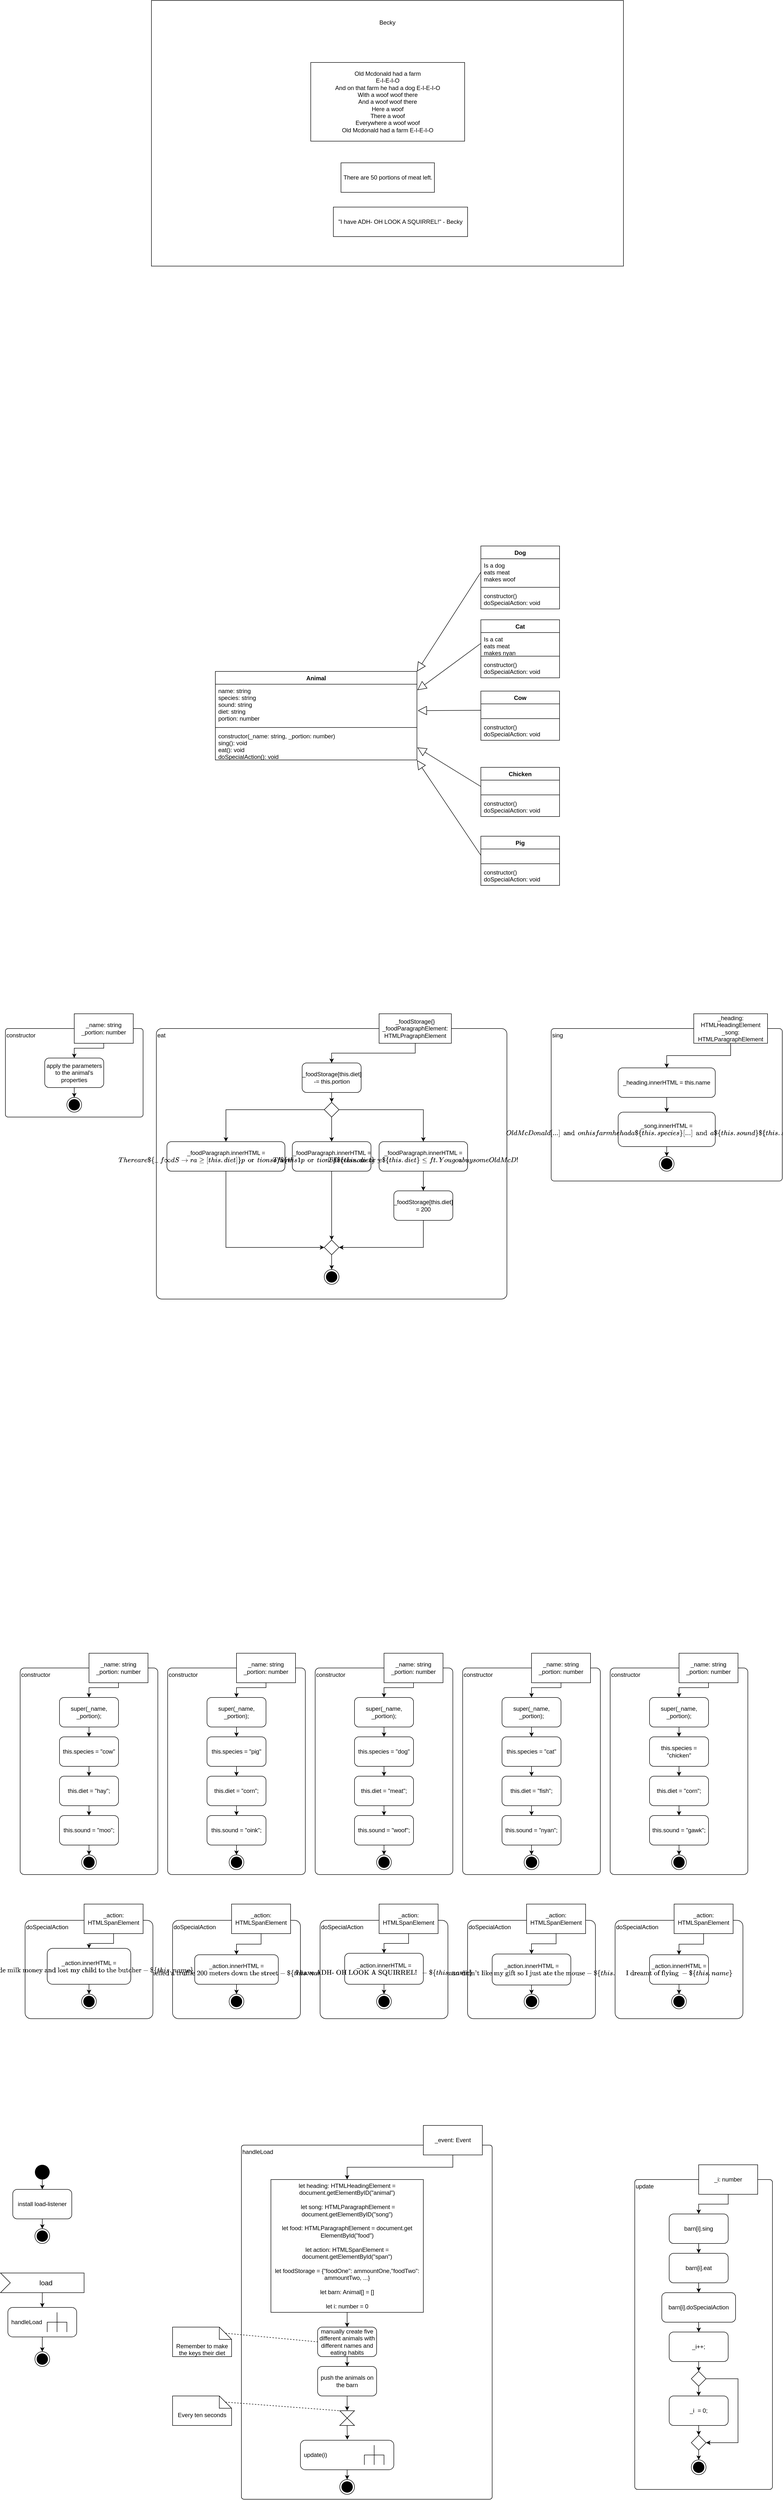 <mxfile version="18.2.0" type="github">
  <diagram id="1csV_Ddix8SlzEKUmhvD" name="Page-1">
    <mxGraphModel dx="1387" dy="1933" grid="1" gridSize="10" guides="1" tooltips="1" connect="1" arrows="1" fold="1" page="1" pageScale="1" pageWidth="1654" pageHeight="1169" math="0" shadow="0">
      <root>
        <mxCell id="0" />
        <mxCell id="1" parent="0" />
        <mxCell id="_8dSPXYWP2zA_d5YcyBC-33" value="" style="group" parent="1" vertex="1" connectable="0">
          <mxGeometry x="477" y="239" width="700" height="690" as="geometry" />
        </mxCell>
        <mxCell id="_8dSPXYWP2zA_d5YcyBC-1" value="Animal" style="swimlane;fontStyle=1;align=center;verticalAlign=top;childLayout=stackLayout;horizontal=1;startSize=26;horizontalStack=0;resizeParent=1;resizeParentMax=0;resizeLast=0;collapsible=1;marginBottom=0;" parent="_8dSPXYWP2zA_d5YcyBC-33" vertex="1">
          <mxGeometry y="255" width="410" height="180" as="geometry" />
        </mxCell>
        <mxCell id="_8dSPXYWP2zA_d5YcyBC-2" value="name: string&#xa;species: string&#xa;sound: string&#xa;diet: string&#xa;portion: number" style="text;strokeColor=none;fillColor=none;align=left;verticalAlign=top;spacingLeft=4;spacingRight=4;overflow=hidden;rotatable=0;points=[[0,0.5],[1,0.5]];portConstraint=eastwest;" parent="_8dSPXYWP2zA_d5YcyBC-1" vertex="1">
          <mxGeometry y="26" width="410" height="84" as="geometry" />
        </mxCell>
        <mxCell id="_8dSPXYWP2zA_d5YcyBC-3" value="" style="line;strokeWidth=1;fillColor=none;align=left;verticalAlign=middle;spacingTop=-1;spacingLeft=3;spacingRight=3;rotatable=0;labelPosition=right;points=[];portConstraint=eastwest;" parent="_8dSPXYWP2zA_d5YcyBC-1" vertex="1">
          <mxGeometry y="110" width="410" height="8" as="geometry" />
        </mxCell>
        <mxCell id="_8dSPXYWP2zA_d5YcyBC-4" value="constructor(_name: string, _portion: number)&#xa;sing(): void&#xa;eat(): void&#xa;doSpecialAction(): void" style="text;strokeColor=none;fillColor=none;align=left;verticalAlign=top;spacingLeft=4;spacingRight=4;overflow=hidden;rotatable=0;points=[[0,0.5],[1,0.5]];portConstraint=eastwest;" parent="_8dSPXYWP2zA_d5YcyBC-1" vertex="1">
          <mxGeometry y="118" width="410" height="62" as="geometry" />
        </mxCell>
        <mxCell id="_8dSPXYWP2zA_d5YcyBC-5" value="Cow" style="swimlane;fontStyle=1;align=center;verticalAlign=top;childLayout=stackLayout;horizontal=1;startSize=26;horizontalStack=0;resizeParent=1;resizeParentMax=0;resizeLast=0;collapsible=1;marginBottom=0;" parent="_8dSPXYWP2zA_d5YcyBC-33" vertex="1">
          <mxGeometry x="540" y="295" width="160" height="100" as="geometry" />
        </mxCell>
        <mxCell id="_8dSPXYWP2zA_d5YcyBC-6" value=" " style="text;strokeColor=none;fillColor=none;align=left;verticalAlign=top;spacingLeft=4;spacingRight=4;overflow=hidden;rotatable=0;points=[[0,0.5],[1,0.5]];portConstraint=eastwest;" parent="_8dSPXYWP2zA_d5YcyBC-5" vertex="1">
          <mxGeometry y="26" width="160" height="26" as="geometry" />
        </mxCell>
        <mxCell id="_8dSPXYWP2zA_d5YcyBC-7" value="" style="line;strokeWidth=1;fillColor=none;align=left;verticalAlign=middle;spacingTop=-1;spacingLeft=3;spacingRight=3;rotatable=0;labelPosition=right;points=[];portConstraint=eastwest;" parent="_8dSPXYWP2zA_d5YcyBC-5" vertex="1">
          <mxGeometry y="52" width="160" height="8" as="geometry" />
        </mxCell>
        <mxCell id="_8dSPXYWP2zA_d5YcyBC-8" value="constructor()&#xa;doSpecialAction: void" style="text;strokeColor=none;fillColor=none;align=left;verticalAlign=top;spacingLeft=4;spacingRight=4;overflow=hidden;rotatable=0;points=[[0,0.5],[1,0.5]];portConstraint=eastwest;" parent="_8dSPXYWP2zA_d5YcyBC-5" vertex="1">
          <mxGeometry y="60" width="160" height="40" as="geometry" />
        </mxCell>
        <mxCell id="_8dSPXYWP2zA_d5YcyBC-9" value="Pig" style="swimlane;fontStyle=1;align=center;verticalAlign=top;childLayout=stackLayout;horizontal=1;startSize=26;horizontalStack=0;resizeParent=1;resizeParentMax=0;resizeLast=0;collapsible=1;marginBottom=0;" parent="_8dSPXYWP2zA_d5YcyBC-33" vertex="1">
          <mxGeometry x="540" y="590" width="160" height="100" as="geometry" />
        </mxCell>
        <mxCell id="_8dSPXYWP2zA_d5YcyBC-10" value=" " style="text;strokeColor=none;fillColor=none;align=left;verticalAlign=top;spacingLeft=4;spacingRight=4;overflow=hidden;rotatable=0;points=[[0,0.5],[1,0.5]];portConstraint=eastwest;" parent="_8dSPXYWP2zA_d5YcyBC-9" vertex="1">
          <mxGeometry y="26" width="160" height="26" as="geometry" />
        </mxCell>
        <mxCell id="_8dSPXYWP2zA_d5YcyBC-11" value="" style="line;strokeWidth=1;fillColor=none;align=left;verticalAlign=middle;spacingTop=-1;spacingLeft=3;spacingRight=3;rotatable=0;labelPosition=right;points=[];portConstraint=eastwest;" parent="_8dSPXYWP2zA_d5YcyBC-9" vertex="1">
          <mxGeometry y="52" width="160" height="8" as="geometry" />
        </mxCell>
        <mxCell id="_8dSPXYWP2zA_d5YcyBC-12" value="constructor()&#xa;doSpecialAction: void" style="text;strokeColor=none;fillColor=none;align=left;verticalAlign=top;spacingLeft=4;spacingRight=4;overflow=hidden;rotatable=0;points=[[0,0.5],[1,0.5]];portConstraint=eastwest;" parent="_8dSPXYWP2zA_d5YcyBC-9" vertex="1">
          <mxGeometry y="60" width="160" height="40" as="geometry" />
        </mxCell>
        <mxCell id="_8dSPXYWP2zA_d5YcyBC-13" value="Dog" style="swimlane;fontStyle=1;align=center;verticalAlign=top;childLayout=stackLayout;horizontal=1;startSize=26;horizontalStack=0;resizeParent=1;resizeParentMax=0;resizeLast=0;collapsible=1;marginBottom=0;" parent="_8dSPXYWP2zA_d5YcyBC-33" vertex="1">
          <mxGeometry x="540" width="160" height="128" as="geometry" />
        </mxCell>
        <mxCell id="_8dSPXYWP2zA_d5YcyBC-14" value="Is a dog&#xa;eats meat&#xa;makes woof " style="text;strokeColor=none;fillColor=none;align=left;verticalAlign=top;spacingLeft=4;spacingRight=4;overflow=hidden;rotatable=0;points=[[0,0.5],[1,0.5]];portConstraint=eastwest;" parent="_8dSPXYWP2zA_d5YcyBC-13" vertex="1">
          <mxGeometry y="26" width="160" height="54" as="geometry" />
        </mxCell>
        <mxCell id="_8dSPXYWP2zA_d5YcyBC-15" value="" style="line;strokeWidth=1;fillColor=none;align=left;verticalAlign=middle;spacingTop=-1;spacingLeft=3;spacingRight=3;rotatable=0;labelPosition=right;points=[];portConstraint=eastwest;" parent="_8dSPXYWP2zA_d5YcyBC-13" vertex="1">
          <mxGeometry y="80" width="160" height="8" as="geometry" />
        </mxCell>
        <mxCell id="_8dSPXYWP2zA_d5YcyBC-16" value="constructor()&#xa;doSpecialAction: void" style="text;strokeColor=none;fillColor=none;align=left;verticalAlign=top;spacingLeft=4;spacingRight=4;overflow=hidden;rotatable=0;points=[[0,0.5],[1,0.5]];portConstraint=eastwest;" parent="_8dSPXYWP2zA_d5YcyBC-13" vertex="1">
          <mxGeometry y="88" width="160" height="40" as="geometry" />
        </mxCell>
        <mxCell id="_8dSPXYWP2zA_d5YcyBC-17" value="Cat" style="swimlane;fontStyle=1;align=center;verticalAlign=top;childLayout=stackLayout;horizontal=1;startSize=26;horizontalStack=0;resizeParent=1;resizeParentMax=0;resizeLast=0;collapsible=1;marginBottom=0;" parent="_8dSPXYWP2zA_d5YcyBC-33" vertex="1">
          <mxGeometry x="540" y="150" width="160" height="118" as="geometry" />
        </mxCell>
        <mxCell id="_8dSPXYWP2zA_d5YcyBC-18" value="Is a cat&#xa;eats meat&#xa;makes nyan " style="text;strokeColor=none;fillColor=none;align=left;verticalAlign=top;spacingLeft=4;spacingRight=4;overflow=hidden;rotatable=0;points=[[0,0.5],[1,0.5]];portConstraint=eastwest;" parent="_8dSPXYWP2zA_d5YcyBC-17" vertex="1">
          <mxGeometry y="26" width="160" height="44" as="geometry" />
        </mxCell>
        <mxCell id="_8dSPXYWP2zA_d5YcyBC-19" value="" style="line;strokeWidth=1;fillColor=none;align=left;verticalAlign=middle;spacingTop=-1;spacingLeft=3;spacingRight=3;rotatable=0;labelPosition=right;points=[];portConstraint=eastwest;" parent="_8dSPXYWP2zA_d5YcyBC-17" vertex="1">
          <mxGeometry y="70" width="160" height="8" as="geometry" />
        </mxCell>
        <mxCell id="_8dSPXYWP2zA_d5YcyBC-20" value="constructor()&#xa;doSpecialAction: void" style="text;strokeColor=none;fillColor=none;align=left;verticalAlign=top;spacingLeft=4;spacingRight=4;overflow=hidden;rotatable=0;points=[[0,0.5],[1,0.5]];portConstraint=eastwest;" parent="_8dSPXYWP2zA_d5YcyBC-17" vertex="1">
          <mxGeometry y="78" width="160" height="40" as="geometry" />
        </mxCell>
        <mxCell id="_8dSPXYWP2zA_d5YcyBC-21" value="Chicken" style="swimlane;fontStyle=1;align=center;verticalAlign=top;childLayout=stackLayout;horizontal=1;startSize=26;horizontalStack=0;resizeParent=1;resizeParentMax=0;resizeLast=0;collapsible=1;marginBottom=0;" parent="_8dSPXYWP2zA_d5YcyBC-33" vertex="1">
          <mxGeometry x="540" y="450" width="160" height="100" as="geometry" />
        </mxCell>
        <mxCell id="_8dSPXYWP2zA_d5YcyBC-22" value=" " style="text;strokeColor=none;fillColor=none;align=left;verticalAlign=top;spacingLeft=4;spacingRight=4;overflow=hidden;rotatable=0;points=[[0,0.5],[1,0.5]];portConstraint=eastwest;" parent="_8dSPXYWP2zA_d5YcyBC-21" vertex="1">
          <mxGeometry y="26" width="160" height="26" as="geometry" />
        </mxCell>
        <mxCell id="_8dSPXYWP2zA_d5YcyBC-23" value="" style="line;strokeWidth=1;fillColor=none;align=left;verticalAlign=middle;spacingTop=-1;spacingLeft=3;spacingRight=3;rotatable=0;labelPosition=right;points=[];portConstraint=eastwest;" parent="_8dSPXYWP2zA_d5YcyBC-21" vertex="1">
          <mxGeometry y="52" width="160" height="8" as="geometry" />
        </mxCell>
        <mxCell id="_8dSPXYWP2zA_d5YcyBC-24" value="constructor()&#xa;doSpecialAction: void" style="text;strokeColor=none;fillColor=none;align=left;verticalAlign=top;spacingLeft=4;spacingRight=4;overflow=hidden;rotatable=0;points=[[0,0.5],[1,0.5]];portConstraint=eastwest;" parent="_8dSPXYWP2zA_d5YcyBC-21" vertex="1">
          <mxGeometry y="60" width="160" height="40" as="geometry" />
        </mxCell>
        <mxCell id="_8dSPXYWP2zA_d5YcyBC-28" value="" style="endArrow=block;endSize=16;endFill=0;html=1;rounded=0;exitX=0;exitY=0.5;exitDx=0;exitDy=0;entryX=1;entryY=0;entryDx=0;entryDy=0;" parent="_8dSPXYWP2zA_d5YcyBC-33" source="_8dSPXYWP2zA_d5YcyBC-14" target="_8dSPXYWP2zA_d5YcyBC-1" edge="1">
          <mxGeometry width="160" relative="1" as="geometry">
            <mxPoint x="440" y="360" as="sourcePoint" />
            <mxPoint x="600" y="360" as="targetPoint" />
          </mxGeometry>
        </mxCell>
        <mxCell id="_8dSPXYWP2zA_d5YcyBC-29" value="" style="endArrow=block;endSize=16;endFill=0;html=1;rounded=0;exitX=0;exitY=0.5;exitDx=0;exitDy=0;entryX=1.002;entryY=0.143;entryDx=0;entryDy=0;entryPerimeter=0;" parent="_8dSPXYWP2zA_d5YcyBC-33" source="_8dSPXYWP2zA_d5YcyBC-18" target="_8dSPXYWP2zA_d5YcyBC-2" edge="1">
          <mxGeometry x="-0.145" y="8" width="160" relative="1" as="geometry">
            <mxPoint x="440" y="280" as="sourcePoint" />
            <mxPoint x="600" y="280" as="targetPoint" />
            <mxPoint as="offset" />
          </mxGeometry>
        </mxCell>
        <mxCell id="_8dSPXYWP2zA_d5YcyBC-30" value="" style="endArrow=block;endSize=16;endFill=0;html=1;rounded=0;exitX=0;exitY=0.5;exitDx=0;exitDy=0;entryX=1.004;entryY=0.639;entryDx=0;entryDy=0;entryPerimeter=0;" parent="_8dSPXYWP2zA_d5YcyBC-33" source="_8dSPXYWP2zA_d5YcyBC-6" target="_8dSPXYWP2zA_d5YcyBC-2" edge="1">
          <mxGeometry width="160" relative="1" as="geometry">
            <mxPoint x="440" y="280" as="sourcePoint" />
            <mxPoint x="420" y="360" as="targetPoint" />
          </mxGeometry>
        </mxCell>
        <mxCell id="_8dSPXYWP2zA_d5YcyBC-31" value="" style="endArrow=block;endSize=16;endFill=0;html=1;rounded=0;exitX=0;exitY=0.5;exitDx=0;exitDy=0;entryX=1.002;entryY=0.591;entryDx=0;entryDy=0;entryPerimeter=0;" parent="_8dSPXYWP2zA_d5YcyBC-33" source="_8dSPXYWP2zA_d5YcyBC-22" target="_8dSPXYWP2zA_d5YcyBC-4" edge="1">
          <mxGeometry width="160" relative="1" as="geometry">
            <mxPoint x="440" y="440" as="sourcePoint" />
            <mxPoint x="600" y="440" as="targetPoint" />
          </mxGeometry>
        </mxCell>
        <mxCell id="_8dSPXYWP2zA_d5YcyBC-32" value="" style="endArrow=block;endSize=16;endFill=0;html=1;rounded=0;entryX=1;entryY=1.008;entryDx=0;entryDy=0;entryPerimeter=0;exitX=0;exitY=0.5;exitDx=0;exitDy=0;" parent="_8dSPXYWP2zA_d5YcyBC-33" source="_8dSPXYWP2zA_d5YcyBC-10" target="_8dSPXYWP2zA_d5YcyBC-4" edge="1">
          <mxGeometry width="160" relative="1" as="geometry">
            <mxPoint x="440" y="440" as="sourcePoint" />
            <mxPoint x="600" y="440" as="targetPoint" />
          </mxGeometry>
        </mxCell>
        <mxCell id="_8dSPXYWP2zA_d5YcyBC-40" value="" style="group" parent="1" vertex="1" connectable="0">
          <mxGeometry x="50" y="1190" width="280" height="210" as="geometry" />
        </mxCell>
        <mxCell id="_8dSPXYWP2zA_d5YcyBC-34" value="constructor" style="rounded=1;whiteSpace=wrap;html=1;verticalAlign=top;align=left;arcSize=3;" parent="_8dSPXYWP2zA_d5YcyBC-40" vertex="1">
          <mxGeometry y="30" width="280" height="180" as="geometry" />
        </mxCell>
        <mxCell id="_8dSPXYWP2zA_d5YcyBC-35" value="_name: string&lt;br&gt;_portion: number" style="rounded=0;whiteSpace=wrap;html=1;" parent="_8dSPXYWP2zA_d5YcyBC-40" vertex="1">
          <mxGeometry x="140" width="120" height="60" as="geometry" />
        </mxCell>
        <mxCell id="_8dSPXYWP2zA_d5YcyBC-36" value="apply the parameters to the animal&#39;s properties" style="rounded=1;whiteSpace=wrap;html=1;" parent="_8dSPXYWP2zA_d5YcyBC-40" vertex="1">
          <mxGeometry x="80" y="90" width="120" height="60" as="geometry" />
        </mxCell>
        <mxCell id="_8dSPXYWP2zA_d5YcyBC-38" style="edgeStyle=orthogonalEdgeStyle;rounded=0;orthogonalLoop=1;jettySize=auto;html=1;exitX=0.5;exitY=1;exitDx=0;exitDy=0;entryX=0.5;entryY=0;entryDx=0;entryDy=0;" parent="_8dSPXYWP2zA_d5YcyBC-40" source="_8dSPXYWP2zA_d5YcyBC-35" target="_8dSPXYWP2zA_d5YcyBC-36" edge="1">
          <mxGeometry relative="1" as="geometry">
            <Array as="points">
              <mxPoint x="200" y="70" />
              <mxPoint x="140" y="70" />
            </Array>
          </mxGeometry>
        </mxCell>
        <mxCell id="_8dSPXYWP2zA_d5YcyBC-37" value="" style="ellipse;html=1;shape=endState;fillColor=#000000;strokeColor=#000000;" parent="_8dSPXYWP2zA_d5YcyBC-40" vertex="1">
          <mxGeometry x="125" y="170" width="30" height="30" as="geometry" />
        </mxCell>
        <mxCell id="_8dSPXYWP2zA_d5YcyBC-39" style="edgeStyle=orthogonalEdgeStyle;rounded=0;orthogonalLoop=1;jettySize=auto;html=1;exitX=0.5;exitY=1;exitDx=0;exitDy=0;entryX=0.5;entryY=0;entryDx=0;entryDy=0;" parent="_8dSPXYWP2zA_d5YcyBC-40" source="_8dSPXYWP2zA_d5YcyBC-36" target="_8dSPXYWP2zA_d5YcyBC-37" edge="1">
          <mxGeometry relative="1" as="geometry" />
        </mxCell>
        <mxCell id="_8dSPXYWP2zA_d5YcyBC-62" value="" style="group" parent="1" vertex="1" connectable="0">
          <mxGeometry x="357" y="1190" width="713" height="580" as="geometry" />
        </mxCell>
        <mxCell id="_8dSPXYWP2zA_d5YcyBC-41" value="eat" style="rounded=1;whiteSpace=wrap;html=1;verticalAlign=top;align=left;arcSize=2;" parent="_8dSPXYWP2zA_d5YcyBC-62" vertex="1">
          <mxGeometry y="30" width="713" height="550" as="geometry" />
        </mxCell>
        <mxCell id="_8dSPXYWP2zA_d5YcyBC-42" value="_foodStorage{}&lt;br&gt;_foodParagraphElement:&lt;br&gt;HTMLPragraphElement" style="rounded=0;whiteSpace=wrap;html=1;" parent="_8dSPXYWP2zA_d5YcyBC-62" vertex="1">
          <mxGeometry x="453" width="147" height="60" as="geometry" />
        </mxCell>
        <mxCell id="_8dSPXYWP2zA_d5YcyBC-43" value="_foodStorage[this.diet] -= this.portion" style="rounded=1;whiteSpace=wrap;html=1;labelBorderColor=none;" parent="_8dSPXYWP2zA_d5YcyBC-62" vertex="1">
          <mxGeometry x="296.5" y="100" width="120" height="60" as="geometry" />
        </mxCell>
        <mxCell id="_8dSPXYWP2zA_d5YcyBC-52" style="edgeStyle=orthogonalEdgeStyle;rounded=0;orthogonalLoop=1;jettySize=auto;html=1;exitX=0.5;exitY=1;exitDx=0;exitDy=0;entryX=0.5;entryY=0;entryDx=0;entryDy=0;" parent="_8dSPXYWP2zA_d5YcyBC-62" source="_8dSPXYWP2zA_d5YcyBC-42" target="_8dSPXYWP2zA_d5YcyBC-43" edge="1">
          <mxGeometry relative="1" as="geometry" />
        </mxCell>
        <mxCell id="_8dSPXYWP2zA_d5YcyBC-44" value="" style="rhombus;whiteSpace=wrap;html=1;labelBorderColor=none;" parent="_8dSPXYWP2zA_d5YcyBC-62" vertex="1">
          <mxGeometry x="341.5" y="180" width="30" height="30" as="geometry" />
        </mxCell>
        <mxCell id="_8dSPXYWP2zA_d5YcyBC-53" style="edgeStyle=orthogonalEdgeStyle;rounded=0;orthogonalLoop=1;jettySize=auto;html=1;exitX=0.5;exitY=1;exitDx=0;exitDy=0;entryX=0.5;entryY=0;entryDx=0;entryDy=0;" parent="_8dSPXYWP2zA_d5YcyBC-62" source="_8dSPXYWP2zA_d5YcyBC-43" target="_8dSPXYWP2zA_d5YcyBC-44" edge="1">
          <mxGeometry relative="1" as="geometry" />
        </mxCell>
        <mxCell id="_8dSPXYWP2zA_d5YcyBC-45" value="_foodParagraph.innerHTML = `There are ${_foodStorage[this.diet]} portions of ${this.diet} left`" style="rounded=1;whiteSpace=wrap;html=1;labelBorderColor=none;" parent="_8dSPXYWP2zA_d5YcyBC-62" vertex="1">
          <mxGeometry x="21.5" y="260" width="240" height="60" as="geometry" />
        </mxCell>
        <mxCell id="_8dSPXYWP2zA_d5YcyBC-54" style="edgeStyle=orthogonalEdgeStyle;rounded=0;orthogonalLoop=1;jettySize=auto;html=1;exitX=0;exitY=0.5;exitDx=0;exitDy=0;entryX=0.5;entryY=0;entryDx=0;entryDy=0;" parent="_8dSPXYWP2zA_d5YcyBC-62" source="_8dSPXYWP2zA_d5YcyBC-44" target="_8dSPXYWP2zA_d5YcyBC-45" edge="1">
          <mxGeometry relative="1" as="geometry" />
        </mxCell>
        <mxCell id="_8dSPXYWP2zA_d5YcyBC-46" value="_foodParagraph.innerHTML = `There is 1 portion of ${this.diet} left`" style="rounded=1;whiteSpace=wrap;html=1;labelBorderColor=none;" parent="_8dSPXYWP2zA_d5YcyBC-62" vertex="1">
          <mxGeometry x="276.5" y="260" width="160" height="60" as="geometry" />
        </mxCell>
        <mxCell id="_8dSPXYWP2zA_d5YcyBC-55" style="edgeStyle=orthogonalEdgeStyle;rounded=0;orthogonalLoop=1;jettySize=auto;html=1;exitX=0.5;exitY=1;exitDx=0;exitDy=0;entryX=0.5;entryY=0;entryDx=0;entryDy=0;" parent="_8dSPXYWP2zA_d5YcyBC-62" source="_8dSPXYWP2zA_d5YcyBC-44" target="_8dSPXYWP2zA_d5YcyBC-46" edge="1">
          <mxGeometry relative="1" as="geometry" />
        </mxCell>
        <mxCell id="_8dSPXYWP2zA_d5YcyBC-47" value="_foodParagraph.innerHTML = `There is no more ${this.diet} left. You gotta buy some Old McD!`" style="rounded=1;whiteSpace=wrap;html=1;labelBorderColor=none;" parent="_8dSPXYWP2zA_d5YcyBC-62" vertex="1">
          <mxGeometry x="453" y="260" width="180" height="60" as="geometry" />
        </mxCell>
        <mxCell id="_8dSPXYWP2zA_d5YcyBC-56" style="edgeStyle=orthogonalEdgeStyle;rounded=0;orthogonalLoop=1;jettySize=auto;html=1;exitX=1;exitY=0.5;exitDx=0;exitDy=0;entryX=0.5;entryY=0;entryDx=0;entryDy=0;" parent="_8dSPXYWP2zA_d5YcyBC-62" source="_8dSPXYWP2zA_d5YcyBC-44" target="_8dSPXYWP2zA_d5YcyBC-47" edge="1">
          <mxGeometry relative="1" as="geometry" />
        </mxCell>
        <mxCell id="_8dSPXYWP2zA_d5YcyBC-48" value="_foodStorage[this.diet] = 200" style="rounded=1;whiteSpace=wrap;html=1;labelBorderColor=none;" parent="_8dSPXYWP2zA_d5YcyBC-62" vertex="1">
          <mxGeometry x="483" y="360" width="120" height="60" as="geometry" />
        </mxCell>
        <mxCell id="_8dSPXYWP2zA_d5YcyBC-59" style="edgeStyle=orthogonalEdgeStyle;rounded=0;orthogonalLoop=1;jettySize=auto;html=1;exitX=0.5;exitY=1;exitDx=0;exitDy=0;entryX=0.5;entryY=0;entryDx=0;entryDy=0;" parent="_8dSPXYWP2zA_d5YcyBC-62" source="_8dSPXYWP2zA_d5YcyBC-47" target="_8dSPXYWP2zA_d5YcyBC-48" edge="1">
          <mxGeometry relative="1" as="geometry" />
        </mxCell>
        <mxCell id="_8dSPXYWP2zA_d5YcyBC-50" value="" style="rhombus;whiteSpace=wrap;html=1;labelBorderColor=none;" parent="_8dSPXYWP2zA_d5YcyBC-62" vertex="1">
          <mxGeometry x="341.5" y="460" width="30" height="30" as="geometry" />
        </mxCell>
        <mxCell id="_8dSPXYWP2zA_d5YcyBC-57" style="edgeStyle=orthogonalEdgeStyle;rounded=0;orthogonalLoop=1;jettySize=auto;html=1;exitX=0.5;exitY=1;exitDx=0;exitDy=0;entryX=0;entryY=0.5;entryDx=0;entryDy=0;" parent="_8dSPXYWP2zA_d5YcyBC-62" source="_8dSPXYWP2zA_d5YcyBC-45" target="_8dSPXYWP2zA_d5YcyBC-50" edge="1">
          <mxGeometry relative="1" as="geometry" />
        </mxCell>
        <mxCell id="_8dSPXYWP2zA_d5YcyBC-58" style="edgeStyle=orthogonalEdgeStyle;rounded=0;orthogonalLoop=1;jettySize=auto;html=1;exitX=0.5;exitY=1;exitDx=0;exitDy=0;entryX=0.5;entryY=0;entryDx=0;entryDy=0;" parent="_8dSPXYWP2zA_d5YcyBC-62" source="_8dSPXYWP2zA_d5YcyBC-46" target="_8dSPXYWP2zA_d5YcyBC-50" edge="1">
          <mxGeometry relative="1" as="geometry" />
        </mxCell>
        <mxCell id="_8dSPXYWP2zA_d5YcyBC-60" style="edgeStyle=orthogonalEdgeStyle;rounded=0;orthogonalLoop=1;jettySize=auto;html=1;exitX=0.5;exitY=1;exitDx=0;exitDy=0;entryX=1;entryY=0.5;entryDx=0;entryDy=0;" parent="_8dSPXYWP2zA_d5YcyBC-62" source="_8dSPXYWP2zA_d5YcyBC-48" target="_8dSPXYWP2zA_d5YcyBC-50" edge="1">
          <mxGeometry relative="1" as="geometry" />
        </mxCell>
        <mxCell id="_8dSPXYWP2zA_d5YcyBC-51" value="" style="ellipse;html=1;shape=endState;fillColor=#000000;strokeColor=#000000;" parent="_8dSPXYWP2zA_d5YcyBC-62" vertex="1">
          <mxGeometry x="341.5" y="520" width="30" height="30" as="geometry" />
        </mxCell>
        <mxCell id="_8dSPXYWP2zA_d5YcyBC-61" style="edgeStyle=orthogonalEdgeStyle;rounded=0;orthogonalLoop=1;jettySize=auto;html=1;exitX=0.5;exitY=1;exitDx=0;exitDy=0;entryX=0.5;entryY=0;entryDx=0;entryDy=0;" parent="_8dSPXYWP2zA_d5YcyBC-62" source="_8dSPXYWP2zA_d5YcyBC-50" target="_8dSPXYWP2zA_d5YcyBC-51" edge="1">
          <mxGeometry relative="1" as="geometry" />
        </mxCell>
        <mxCell id="GHM1AjA-eYtkxt2MmcrY-9" value="" style="group" vertex="1" connectable="0" parent="1">
          <mxGeometry x="1160" y="1190" width="470" height="340" as="geometry" />
        </mxCell>
        <mxCell id="GHM1AjA-eYtkxt2MmcrY-1" value="sing" style="rounded=1;whiteSpace=wrap;html=1;arcSize=2;verticalAlign=top;align=left;" vertex="1" parent="GHM1AjA-eYtkxt2MmcrY-9">
          <mxGeometry y="30" width="470" height="310" as="geometry" />
        </mxCell>
        <mxCell id="GHM1AjA-eYtkxt2MmcrY-2" value="_heading: HTMLHeadingElement&lt;br&gt;_song: HTMLParagraphElement" style="rounded=0;whiteSpace=wrap;html=1;" vertex="1" parent="GHM1AjA-eYtkxt2MmcrY-9">
          <mxGeometry x="290" width="150" height="60" as="geometry" />
        </mxCell>
        <mxCell id="GHM1AjA-eYtkxt2MmcrY-3" value="_heading.innerHTML = this.name" style="rounded=1;whiteSpace=wrap;html=1;" vertex="1" parent="GHM1AjA-eYtkxt2MmcrY-9">
          <mxGeometry x="136.25" y="110" width="197.5" height="60" as="geometry" />
        </mxCell>
        <mxCell id="GHM1AjA-eYtkxt2MmcrY-6" style="edgeStyle=orthogonalEdgeStyle;rounded=0;orthogonalLoop=1;jettySize=auto;html=1;exitX=0.5;exitY=1;exitDx=0;exitDy=0;entryX=0.5;entryY=0;entryDx=0;entryDy=0;" edge="1" parent="GHM1AjA-eYtkxt2MmcrY-9" source="GHM1AjA-eYtkxt2MmcrY-2" target="GHM1AjA-eYtkxt2MmcrY-3">
          <mxGeometry relative="1" as="geometry" />
        </mxCell>
        <mxCell id="GHM1AjA-eYtkxt2MmcrY-4" value="_song.innerHTML = `Old McDonald[...] and on his farm he had a ${this.species} [...] and a ${this.sound}${this.sound} here [...]`" style="rounded=1;whiteSpace=wrap;html=1;" vertex="1" parent="GHM1AjA-eYtkxt2MmcrY-9">
          <mxGeometry x="136.25" y="200" width="197.5" height="70" as="geometry" />
        </mxCell>
        <mxCell id="GHM1AjA-eYtkxt2MmcrY-7" style="edgeStyle=orthogonalEdgeStyle;rounded=0;orthogonalLoop=1;jettySize=auto;html=1;exitX=0.5;exitY=1;exitDx=0;exitDy=0;entryX=0.5;entryY=0;entryDx=0;entryDy=0;" edge="1" parent="GHM1AjA-eYtkxt2MmcrY-9" source="GHM1AjA-eYtkxt2MmcrY-3" target="GHM1AjA-eYtkxt2MmcrY-4">
          <mxGeometry relative="1" as="geometry" />
        </mxCell>
        <mxCell id="GHM1AjA-eYtkxt2MmcrY-5" value="" style="ellipse;html=1;shape=endState;fillColor=#000000;strokeColor=#000000;" vertex="1" parent="GHM1AjA-eYtkxt2MmcrY-9">
          <mxGeometry x="220" y="290" width="30" height="30" as="geometry" />
        </mxCell>
        <mxCell id="GHM1AjA-eYtkxt2MmcrY-8" style="edgeStyle=orthogonalEdgeStyle;rounded=0;orthogonalLoop=1;jettySize=auto;html=1;exitX=0.5;exitY=1;exitDx=0;exitDy=0;entryX=0.5;entryY=0;entryDx=0;entryDy=0;" edge="1" parent="GHM1AjA-eYtkxt2MmcrY-9" source="GHM1AjA-eYtkxt2MmcrY-4" target="GHM1AjA-eYtkxt2MmcrY-5">
          <mxGeometry relative="1" as="geometry" />
        </mxCell>
        <mxCell id="GHM1AjA-eYtkxt2MmcrY-110" value="" style="group" vertex="1" connectable="0" parent="1">
          <mxGeometry x="390" y="3000" width="260" height="233" as="geometry" />
        </mxCell>
        <mxCell id="GHM1AjA-eYtkxt2MmcrY-104" value="doSpecialAction" style="rounded=1;whiteSpace=wrap;html=1;verticalAlign=top;align=left;arcSize=6;container=0;" vertex="1" parent="GHM1AjA-eYtkxt2MmcrY-110">
          <mxGeometry y="33" width="260" height="200" as="geometry" />
        </mxCell>
        <mxCell id="GHM1AjA-eYtkxt2MmcrY-108" value="_action: HTMLSpanElement" style="rounded=0;whiteSpace=wrap;html=1;container=0;" vertex="1" parent="GHM1AjA-eYtkxt2MmcrY-110">
          <mxGeometry x="120" width="120" height="60" as="geometry" />
        </mxCell>
        <mxCell id="GHM1AjA-eYtkxt2MmcrY-109" value="" style="ellipse;html=1;shape=endState;fillColor=#000000;strokeColor=#000000;container=0;" vertex="1" parent="GHM1AjA-eYtkxt2MmcrY-110">
          <mxGeometry x="115" y="183" width="30" height="30" as="geometry" />
        </mxCell>
        <mxCell id="GHM1AjA-eYtkxt2MmcrY-77" value="_action.innerHTML = `&quot;I smelled a truffle 200 meters down the street&quot; - ${this.name}`" style="rounded=1;whiteSpace=wrap;html=1;" vertex="1" parent="GHM1AjA-eYtkxt2MmcrY-110">
          <mxGeometry x="45" y="103" width="170" height="60" as="geometry" />
        </mxCell>
        <mxCell id="GHM1AjA-eYtkxt2MmcrY-107" style="edgeStyle=orthogonalEdgeStyle;rounded=0;orthogonalLoop=1;jettySize=auto;html=1;exitX=0.5;exitY=1;exitDx=0;exitDy=0;entryX=0.5;entryY=0;entryDx=0;entryDy=0;" edge="1" parent="GHM1AjA-eYtkxt2MmcrY-110" source="GHM1AjA-eYtkxt2MmcrY-108" target="GHM1AjA-eYtkxt2MmcrY-77">
          <mxGeometry relative="1" as="geometry">
            <mxPoint x="130" y="103" as="targetPoint" />
          </mxGeometry>
        </mxCell>
        <mxCell id="GHM1AjA-eYtkxt2MmcrY-105" style="edgeStyle=orthogonalEdgeStyle;rounded=0;orthogonalLoop=1;jettySize=auto;html=1;exitX=0.5;exitY=1;exitDx=0;exitDy=0;entryX=0.5;entryY=0;entryDx=0;entryDy=0;" edge="1" parent="GHM1AjA-eYtkxt2MmcrY-110" source="GHM1AjA-eYtkxt2MmcrY-77" target="GHM1AjA-eYtkxt2MmcrY-109">
          <mxGeometry relative="1" as="geometry">
            <mxPoint x="130" y="163" as="sourcePoint" />
          </mxGeometry>
        </mxCell>
        <mxCell id="GHM1AjA-eYtkxt2MmcrY-111" value="" style="group" vertex="1" connectable="0" parent="1">
          <mxGeometry x="990" y="3000" width="260" height="233" as="geometry" />
        </mxCell>
        <mxCell id="GHM1AjA-eYtkxt2MmcrY-86" value="doSpecialAction" style="rounded=1;whiteSpace=wrap;html=1;verticalAlign=top;align=left;arcSize=6;container=0;" vertex="1" parent="GHM1AjA-eYtkxt2MmcrY-111">
          <mxGeometry y="33" width="260" height="200" as="geometry" />
        </mxCell>
        <mxCell id="GHM1AjA-eYtkxt2MmcrY-90" value="_action: HTMLSpanElement" style="rounded=0;whiteSpace=wrap;html=1;container=0;" vertex="1" parent="GHM1AjA-eYtkxt2MmcrY-111">
          <mxGeometry x="120" width="120" height="60" as="geometry" />
        </mxCell>
        <mxCell id="GHM1AjA-eYtkxt2MmcrY-91" value="" style="ellipse;html=1;shape=endState;fillColor=#000000;strokeColor=#000000;container=0;" vertex="1" parent="GHM1AjA-eYtkxt2MmcrY-111">
          <mxGeometry x="115" y="183" width="30" height="30" as="geometry" />
        </mxCell>
        <mxCell id="GHM1AjA-eYtkxt2MmcrY-76" value="_action.innerHTML = `&quot;My human didn&#39;t like my gift so I just ate the mouse&quot; - ${this.name}`" style="rounded=1;whiteSpace=wrap;html=1;" vertex="1" parent="GHM1AjA-eYtkxt2MmcrY-111">
          <mxGeometry x="50" y="101.5" width="160" height="63" as="geometry" />
        </mxCell>
        <mxCell id="GHM1AjA-eYtkxt2MmcrY-89" style="edgeStyle=orthogonalEdgeStyle;rounded=0;orthogonalLoop=1;jettySize=auto;html=1;exitX=0.5;exitY=1;exitDx=0;exitDy=0;entryX=0.5;entryY=0;entryDx=0;entryDy=0;" edge="1" parent="GHM1AjA-eYtkxt2MmcrY-111" source="GHM1AjA-eYtkxt2MmcrY-90" target="GHM1AjA-eYtkxt2MmcrY-76">
          <mxGeometry relative="1" as="geometry">
            <mxPoint x="130" y="103" as="targetPoint" />
          </mxGeometry>
        </mxCell>
        <mxCell id="GHM1AjA-eYtkxt2MmcrY-87" style="edgeStyle=orthogonalEdgeStyle;rounded=0;orthogonalLoop=1;jettySize=auto;html=1;exitX=0.5;exitY=1;exitDx=0;exitDy=0;entryX=0.5;entryY=0;entryDx=0;entryDy=0;" edge="1" parent="GHM1AjA-eYtkxt2MmcrY-111" source="GHM1AjA-eYtkxt2MmcrY-76" target="GHM1AjA-eYtkxt2MmcrY-91">
          <mxGeometry relative="1" as="geometry">
            <mxPoint x="130" y="163" as="sourcePoint" />
          </mxGeometry>
        </mxCell>
        <mxCell id="GHM1AjA-eYtkxt2MmcrY-112" value="" style="group" vertex="1" connectable="0" parent="1">
          <mxGeometry x="690" y="3000" width="260" height="233" as="geometry" />
        </mxCell>
        <mxCell id="GHM1AjA-eYtkxt2MmcrY-92" value="doSpecialAction" style="rounded=1;whiteSpace=wrap;html=1;verticalAlign=top;align=left;arcSize=6;container=0;" vertex="1" parent="GHM1AjA-eYtkxt2MmcrY-112">
          <mxGeometry y="33" width="260" height="200" as="geometry" />
        </mxCell>
        <mxCell id="GHM1AjA-eYtkxt2MmcrY-96" value="_action: HTMLSpanElement" style="rounded=0;whiteSpace=wrap;html=1;container=0;" vertex="1" parent="GHM1AjA-eYtkxt2MmcrY-112">
          <mxGeometry x="120" width="120" height="60" as="geometry" />
        </mxCell>
        <mxCell id="GHM1AjA-eYtkxt2MmcrY-97" value="" style="ellipse;html=1;shape=endState;fillColor=#000000;strokeColor=#000000;container=0;" vertex="1" parent="GHM1AjA-eYtkxt2MmcrY-112">
          <mxGeometry x="115" y="183" width="30" height="30" as="geometry" />
        </mxCell>
        <mxCell id="GHM1AjA-eYtkxt2MmcrY-78" value="_action.innerHTML = `&quot;I have ADH- OH LOOK A SQUIRREL!&quot;&amp;nbsp;&amp;nbsp;- ${this.name}`" style="rounded=1;whiteSpace=wrap;html=1;" vertex="1" parent="GHM1AjA-eYtkxt2MmcrY-112">
          <mxGeometry x="50" y="100" width="160" height="63" as="geometry" />
        </mxCell>
        <mxCell id="GHM1AjA-eYtkxt2MmcrY-95" style="edgeStyle=orthogonalEdgeStyle;rounded=0;orthogonalLoop=1;jettySize=auto;html=1;exitX=0.5;exitY=1;exitDx=0;exitDy=0;entryX=0.5;entryY=0;entryDx=0;entryDy=0;" edge="1" parent="GHM1AjA-eYtkxt2MmcrY-112" source="GHM1AjA-eYtkxt2MmcrY-96" target="GHM1AjA-eYtkxt2MmcrY-78">
          <mxGeometry relative="1" as="geometry">
            <mxPoint x="130" y="103" as="targetPoint" />
          </mxGeometry>
        </mxCell>
        <mxCell id="GHM1AjA-eYtkxt2MmcrY-93" style="edgeStyle=orthogonalEdgeStyle;rounded=0;orthogonalLoop=1;jettySize=auto;html=1;exitX=0.5;exitY=1;exitDx=0;exitDy=0;entryX=0.5;entryY=0;entryDx=0;entryDy=0;" edge="1" parent="GHM1AjA-eYtkxt2MmcrY-112" source="GHM1AjA-eYtkxt2MmcrY-78" target="GHM1AjA-eYtkxt2MmcrY-97">
          <mxGeometry relative="1" as="geometry">
            <mxPoint x="130" y="163" as="sourcePoint" />
          </mxGeometry>
        </mxCell>
        <mxCell id="GHM1AjA-eYtkxt2MmcrY-113" value="" style="group" vertex="1" connectable="0" parent="1">
          <mxGeometry x="1290" y="3000" width="260" height="233" as="geometry" />
        </mxCell>
        <mxCell id="GHM1AjA-eYtkxt2MmcrY-98" value="doSpecialAction" style="rounded=1;whiteSpace=wrap;html=1;verticalAlign=top;align=left;arcSize=6;container=0;" vertex="1" parent="GHM1AjA-eYtkxt2MmcrY-113">
          <mxGeometry y="33" width="260" height="200" as="geometry" />
        </mxCell>
        <mxCell id="GHM1AjA-eYtkxt2MmcrY-102" value="_action: HTMLSpanElement" style="rounded=0;whiteSpace=wrap;html=1;container=0;" vertex="1" parent="GHM1AjA-eYtkxt2MmcrY-113">
          <mxGeometry x="120" width="120" height="60" as="geometry" />
        </mxCell>
        <mxCell id="GHM1AjA-eYtkxt2MmcrY-103" value="" style="ellipse;html=1;shape=endState;fillColor=#000000;strokeColor=#000000;container=0;" vertex="1" parent="GHM1AjA-eYtkxt2MmcrY-113">
          <mxGeometry x="115" y="183" width="30" height="30" as="geometry" />
        </mxCell>
        <mxCell id="GHM1AjA-eYtkxt2MmcrY-79" value="_action.innerHTML = `&quot;I dreamt of flying&quot;&amp;nbsp;- ${this.name}`" style="rounded=1;whiteSpace=wrap;html=1;" vertex="1" parent="GHM1AjA-eYtkxt2MmcrY-113">
          <mxGeometry x="70" y="103" width="120" height="60" as="geometry" />
        </mxCell>
        <mxCell id="GHM1AjA-eYtkxt2MmcrY-101" style="edgeStyle=orthogonalEdgeStyle;rounded=0;orthogonalLoop=1;jettySize=auto;html=1;exitX=0.5;exitY=1;exitDx=0;exitDy=0;entryX=0.5;entryY=0;entryDx=0;entryDy=0;" edge="1" parent="GHM1AjA-eYtkxt2MmcrY-113" source="GHM1AjA-eYtkxt2MmcrY-102" target="GHM1AjA-eYtkxt2MmcrY-79">
          <mxGeometry relative="1" as="geometry">
            <mxPoint x="130" y="103" as="targetPoint" />
          </mxGeometry>
        </mxCell>
        <mxCell id="GHM1AjA-eYtkxt2MmcrY-99" style="edgeStyle=orthogonalEdgeStyle;rounded=0;orthogonalLoop=1;jettySize=auto;html=1;exitX=0.5;exitY=1;exitDx=0;exitDy=0;entryX=0.5;entryY=0;entryDx=0;entryDy=0;" edge="1" parent="GHM1AjA-eYtkxt2MmcrY-113" source="GHM1AjA-eYtkxt2MmcrY-79" target="GHM1AjA-eYtkxt2MmcrY-103">
          <mxGeometry relative="1" as="geometry">
            <mxPoint x="130" y="163" as="sourcePoint" />
          </mxGeometry>
        </mxCell>
        <mxCell id="GHM1AjA-eYtkxt2MmcrY-114" value="" style="group" vertex="1" connectable="0" parent="1">
          <mxGeometry x="90" y="3000" width="260" height="233" as="geometry" />
        </mxCell>
        <mxCell id="GHM1AjA-eYtkxt2MmcrY-74" value="doSpecialAction" style="rounded=1;whiteSpace=wrap;html=1;verticalAlign=top;align=left;arcSize=6;container=0;" vertex="1" parent="GHM1AjA-eYtkxt2MmcrY-114">
          <mxGeometry y="33" width="260" height="200" as="geometry" />
        </mxCell>
        <mxCell id="GHM1AjA-eYtkxt2MmcrY-75" value="_action.innerHTML = `&quot;I made milk money and lost my child to the butcher&quot; - ${this.name}`" style="rounded=1;whiteSpace=wrap;html=1;container=0;" vertex="1" parent="GHM1AjA-eYtkxt2MmcrY-114">
          <mxGeometry x="45" y="90" width="170" height="73" as="geometry" />
        </mxCell>
        <mxCell id="GHM1AjA-eYtkxt2MmcrY-81" style="edgeStyle=orthogonalEdgeStyle;rounded=0;orthogonalLoop=1;jettySize=auto;html=1;exitX=0.5;exitY=1;exitDx=0;exitDy=0;entryX=0.5;entryY=0;entryDx=0;entryDy=0;" edge="1" parent="GHM1AjA-eYtkxt2MmcrY-114" source="GHM1AjA-eYtkxt2MmcrY-80" target="GHM1AjA-eYtkxt2MmcrY-75">
          <mxGeometry relative="1" as="geometry" />
        </mxCell>
        <mxCell id="GHM1AjA-eYtkxt2MmcrY-80" value="_action: HTMLSpanElement" style="rounded=0;whiteSpace=wrap;html=1;container=0;" vertex="1" parent="GHM1AjA-eYtkxt2MmcrY-114">
          <mxGeometry x="120" width="120" height="60" as="geometry" />
        </mxCell>
        <mxCell id="GHM1AjA-eYtkxt2MmcrY-83" value="&lt;span style=&quot;color: rgba(0, 0, 0, 0); font-family: monospace; font-size: 0px; text-align: start;&quot;&gt;%3CmxGraphModel%3E%3Croot%3E%3CmxCell%20id%3D%220%22%2F%3E%3CmxCell%20id%3D%221%22%20parent%3D%220%22%2F%3E%3CmxCell%20id%3D%222%22%20value%3D%22%22%20style%3D%22rhombus%3BwhiteSpace%3Dwrap%3Bhtml%3D1%3B%22%20vertex%3D%221%22%20parent%3D%221%22%3E%3CmxGeometry%20x%3D%22245%22%20y%3D%223980%22%20width%3D%2230%22%20height%3D%2230%22%20as%3D%22geometry%22%2F%3E%3C%2FmxCell%3E%3C%2Froot%3E%3C%2FmxGraphModel%3E&lt;/span&gt;" style="ellipse;html=1;shape=endState;fillColor=#000000;strokeColor=#000000;container=0;" vertex="1" parent="GHM1AjA-eYtkxt2MmcrY-114">
          <mxGeometry x="115" y="183" width="30" height="30" as="geometry" />
        </mxCell>
        <mxCell id="GHM1AjA-eYtkxt2MmcrY-84" style="edgeStyle=orthogonalEdgeStyle;rounded=0;orthogonalLoop=1;jettySize=auto;html=1;exitX=0.5;exitY=1;exitDx=0;exitDy=0;entryX=0.5;entryY=0;entryDx=0;entryDy=0;" edge="1" parent="GHM1AjA-eYtkxt2MmcrY-114" source="GHM1AjA-eYtkxt2MmcrY-75" target="GHM1AjA-eYtkxt2MmcrY-83">
          <mxGeometry relative="1" as="geometry" />
        </mxCell>
        <mxCell id="GHM1AjA-eYtkxt2MmcrY-115" value="" style="group" vertex="1" connectable="0" parent="1">
          <mxGeometry x="80" y="2490" width="280" height="450" as="geometry" />
        </mxCell>
        <mxCell id="GHM1AjA-eYtkxt2MmcrY-11" value="constructor" style="rounded=1;whiteSpace=wrap;html=1;verticalAlign=top;align=left;arcSize=3;" vertex="1" parent="GHM1AjA-eYtkxt2MmcrY-115">
          <mxGeometry y="30" width="280" height="420" as="geometry" />
        </mxCell>
        <mxCell id="GHM1AjA-eYtkxt2MmcrY-13" value="super(_name, _portion);" style="rounded=1;whiteSpace=wrap;html=1;" vertex="1" parent="GHM1AjA-eYtkxt2MmcrY-115">
          <mxGeometry x="80" y="90" width="120" height="60" as="geometry" />
        </mxCell>
        <mxCell id="GHM1AjA-eYtkxt2MmcrY-15" value="" style="ellipse;html=1;shape=endState;fillColor=#000000;strokeColor=#000000;" vertex="1" parent="GHM1AjA-eYtkxt2MmcrY-115">
          <mxGeometry x="125" y="410" width="30" height="30" as="geometry" />
        </mxCell>
        <mxCell id="GHM1AjA-eYtkxt2MmcrY-21" style="edgeStyle=orthogonalEdgeStyle;rounded=0;orthogonalLoop=1;jettySize=auto;html=1;exitX=0.5;exitY=1;exitDx=0;exitDy=0;entryX=0.5;entryY=0;entryDx=0;entryDy=0;" edge="1" parent="GHM1AjA-eYtkxt2MmcrY-115" source="GHM1AjA-eYtkxt2MmcrY-17" target="GHM1AjA-eYtkxt2MmcrY-13">
          <mxGeometry relative="1" as="geometry">
            <Array as="points">
              <mxPoint x="200" y="70" />
              <mxPoint x="140" y="70" />
            </Array>
          </mxGeometry>
        </mxCell>
        <mxCell id="GHM1AjA-eYtkxt2MmcrY-17" value="_name: string&lt;br&gt;_portion: number" style="rounded=0;whiteSpace=wrap;html=1;" vertex="1" parent="GHM1AjA-eYtkxt2MmcrY-115">
          <mxGeometry x="140" width="120" height="60" as="geometry" />
        </mxCell>
        <mxCell id="GHM1AjA-eYtkxt2MmcrY-18" value="this.species = &quot;cow&quot;" style="rounded=1;whiteSpace=wrap;html=1;" vertex="1" parent="GHM1AjA-eYtkxt2MmcrY-115">
          <mxGeometry x="80" y="170" width="120" height="60" as="geometry" />
        </mxCell>
        <mxCell id="GHM1AjA-eYtkxt2MmcrY-22" style="edgeStyle=orthogonalEdgeStyle;rounded=0;orthogonalLoop=1;jettySize=auto;html=1;exitX=0.5;exitY=1;exitDx=0;exitDy=0;entryX=0.5;entryY=0;entryDx=0;entryDy=0;" edge="1" parent="GHM1AjA-eYtkxt2MmcrY-115" source="GHM1AjA-eYtkxt2MmcrY-13" target="GHM1AjA-eYtkxt2MmcrY-18">
          <mxGeometry relative="1" as="geometry" />
        </mxCell>
        <mxCell id="GHM1AjA-eYtkxt2MmcrY-19" value="this.diet = &quot;hay&quot;;" style="rounded=1;whiteSpace=wrap;html=1;" vertex="1" parent="GHM1AjA-eYtkxt2MmcrY-115">
          <mxGeometry x="80" y="250" width="120" height="60" as="geometry" />
        </mxCell>
        <mxCell id="GHM1AjA-eYtkxt2MmcrY-23" style="edgeStyle=orthogonalEdgeStyle;rounded=0;orthogonalLoop=1;jettySize=auto;html=1;exitX=0.5;exitY=1;exitDx=0;exitDy=0;entryX=0.5;entryY=0;entryDx=0;entryDy=0;" edge="1" parent="GHM1AjA-eYtkxt2MmcrY-115" source="GHM1AjA-eYtkxt2MmcrY-18" target="GHM1AjA-eYtkxt2MmcrY-19">
          <mxGeometry relative="1" as="geometry" />
        </mxCell>
        <mxCell id="GHM1AjA-eYtkxt2MmcrY-25" style="edgeStyle=orthogonalEdgeStyle;rounded=0;orthogonalLoop=1;jettySize=auto;html=1;exitX=0.5;exitY=1;exitDx=0;exitDy=0;entryX=0.5;entryY=0;entryDx=0;entryDy=0;" edge="1" parent="GHM1AjA-eYtkxt2MmcrY-115" source="GHM1AjA-eYtkxt2MmcrY-20" target="GHM1AjA-eYtkxt2MmcrY-15">
          <mxGeometry relative="1" as="geometry" />
        </mxCell>
        <mxCell id="GHM1AjA-eYtkxt2MmcrY-20" value="this.sound = &quot;moo&quot;;" style="rounded=1;whiteSpace=wrap;html=1;" vertex="1" parent="GHM1AjA-eYtkxt2MmcrY-115">
          <mxGeometry x="80" y="330" width="120" height="60" as="geometry" />
        </mxCell>
        <mxCell id="GHM1AjA-eYtkxt2MmcrY-24" style="edgeStyle=orthogonalEdgeStyle;rounded=0;orthogonalLoop=1;jettySize=auto;html=1;exitX=0.5;exitY=1;exitDx=0;exitDy=0;entryX=0.5;entryY=0;entryDx=0;entryDy=0;" edge="1" parent="GHM1AjA-eYtkxt2MmcrY-115" source="GHM1AjA-eYtkxt2MmcrY-19" target="GHM1AjA-eYtkxt2MmcrY-20">
          <mxGeometry relative="1" as="geometry" />
        </mxCell>
        <mxCell id="GHM1AjA-eYtkxt2MmcrY-116" value="" style="group" vertex="1" connectable="0" parent="1">
          <mxGeometry x="380" y="2490" width="280" height="450" as="geometry" />
        </mxCell>
        <mxCell id="GHM1AjA-eYtkxt2MmcrY-26" value="constructor" style="rounded=1;whiteSpace=wrap;html=1;verticalAlign=top;align=left;arcSize=3;" vertex="1" parent="GHM1AjA-eYtkxt2MmcrY-116">
          <mxGeometry y="30" width="280" height="420" as="geometry" />
        </mxCell>
        <mxCell id="GHM1AjA-eYtkxt2MmcrY-28" value="super(_name, _portion);" style="rounded=1;whiteSpace=wrap;html=1;" vertex="1" parent="GHM1AjA-eYtkxt2MmcrY-116">
          <mxGeometry x="80" y="90" width="120" height="60" as="geometry" />
        </mxCell>
        <mxCell id="GHM1AjA-eYtkxt2MmcrY-29" value="" style="ellipse;html=1;shape=endState;fillColor=#000000;strokeColor=#000000;" vertex="1" parent="GHM1AjA-eYtkxt2MmcrY-116">
          <mxGeometry x="125" y="410" width="30" height="30" as="geometry" />
        </mxCell>
        <mxCell id="GHM1AjA-eYtkxt2MmcrY-30" style="edgeStyle=orthogonalEdgeStyle;rounded=0;orthogonalLoop=1;jettySize=auto;html=1;exitX=0.5;exitY=1;exitDx=0;exitDy=0;entryX=0.5;entryY=0;entryDx=0;entryDy=0;" edge="1" parent="GHM1AjA-eYtkxt2MmcrY-116" source="GHM1AjA-eYtkxt2MmcrY-31" target="GHM1AjA-eYtkxt2MmcrY-28">
          <mxGeometry relative="1" as="geometry">
            <Array as="points">
              <mxPoint x="200" y="70" />
              <mxPoint x="140" y="70" />
            </Array>
          </mxGeometry>
        </mxCell>
        <mxCell id="GHM1AjA-eYtkxt2MmcrY-31" value="_name: string&lt;br&gt;_portion: number" style="rounded=0;whiteSpace=wrap;html=1;" vertex="1" parent="GHM1AjA-eYtkxt2MmcrY-116">
          <mxGeometry x="140" width="120" height="60" as="geometry" />
        </mxCell>
        <mxCell id="GHM1AjA-eYtkxt2MmcrY-33" value="this.species = &quot;pig&quot;" style="rounded=1;whiteSpace=wrap;html=1;" vertex="1" parent="GHM1AjA-eYtkxt2MmcrY-116">
          <mxGeometry x="80" y="170" width="120" height="60" as="geometry" />
        </mxCell>
        <mxCell id="GHM1AjA-eYtkxt2MmcrY-27" style="edgeStyle=orthogonalEdgeStyle;rounded=0;orthogonalLoop=1;jettySize=auto;html=1;exitX=0.5;exitY=1;exitDx=0;exitDy=0;entryX=0.5;entryY=0;entryDx=0;entryDy=0;" edge="1" parent="GHM1AjA-eYtkxt2MmcrY-116" source="GHM1AjA-eYtkxt2MmcrY-28" target="GHM1AjA-eYtkxt2MmcrY-33">
          <mxGeometry relative="1" as="geometry" />
        </mxCell>
        <mxCell id="GHM1AjA-eYtkxt2MmcrY-35" value="this.diet = &quot;corn&quot;;" style="rounded=1;whiteSpace=wrap;html=1;" vertex="1" parent="GHM1AjA-eYtkxt2MmcrY-116">
          <mxGeometry x="80" y="250" width="120" height="60" as="geometry" />
        </mxCell>
        <mxCell id="GHM1AjA-eYtkxt2MmcrY-32" style="edgeStyle=orthogonalEdgeStyle;rounded=0;orthogonalLoop=1;jettySize=auto;html=1;exitX=0.5;exitY=1;exitDx=0;exitDy=0;entryX=0.5;entryY=0;entryDx=0;entryDy=0;" edge="1" parent="GHM1AjA-eYtkxt2MmcrY-116" source="GHM1AjA-eYtkxt2MmcrY-33" target="GHM1AjA-eYtkxt2MmcrY-35">
          <mxGeometry relative="1" as="geometry" />
        </mxCell>
        <mxCell id="GHM1AjA-eYtkxt2MmcrY-36" style="edgeStyle=orthogonalEdgeStyle;rounded=0;orthogonalLoop=1;jettySize=auto;html=1;exitX=0.5;exitY=1;exitDx=0;exitDy=0;entryX=0.5;entryY=0;entryDx=0;entryDy=0;" edge="1" parent="GHM1AjA-eYtkxt2MmcrY-116" source="GHM1AjA-eYtkxt2MmcrY-37" target="GHM1AjA-eYtkxt2MmcrY-29">
          <mxGeometry relative="1" as="geometry" />
        </mxCell>
        <mxCell id="GHM1AjA-eYtkxt2MmcrY-37" value="this.sound = &quot;oink&quot;;" style="rounded=1;whiteSpace=wrap;html=1;" vertex="1" parent="GHM1AjA-eYtkxt2MmcrY-116">
          <mxGeometry x="80" y="330" width="120" height="60" as="geometry" />
        </mxCell>
        <mxCell id="GHM1AjA-eYtkxt2MmcrY-34" style="edgeStyle=orthogonalEdgeStyle;rounded=0;orthogonalLoop=1;jettySize=auto;html=1;exitX=0.5;exitY=1;exitDx=0;exitDy=0;entryX=0.5;entryY=0;entryDx=0;entryDy=0;" edge="1" parent="GHM1AjA-eYtkxt2MmcrY-116" source="GHM1AjA-eYtkxt2MmcrY-35" target="GHM1AjA-eYtkxt2MmcrY-37">
          <mxGeometry relative="1" as="geometry" />
        </mxCell>
        <mxCell id="GHM1AjA-eYtkxt2MmcrY-117" value="" style="group" vertex="1" connectable="0" parent="1">
          <mxGeometry x="680" y="2490" width="280" height="450" as="geometry" />
        </mxCell>
        <mxCell id="GHM1AjA-eYtkxt2MmcrY-38" value="constructor" style="rounded=1;whiteSpace=wrap;html=1;verticalAlign=top;align=left;arcSize=3;" vertex="1" parent="GHM1AjA-eYtkxt2MmcrY-117">
          <mxGeometry y="30" width="280" height="420" as="geometry" />
        </mxCell>
        <mxCell id="GHM1AjA-eYtkxt2MmcrY-40" value="super(_name, _portion);" style="rounded=1;whiteSpace=wrap;html=1;" vertex="1" parent="GHM1AjA-eYtkxt2MmcrY-117">
          <mxGeometry x="80" y="90" width="120" height="60" as="geometry" />
        </mxCell>
        <mxCell id="GHM1AjA-eYtkxt2MmcrY-41" value="" style="ellipse;html=1;shape=endState;fillColor=#000000;strokeColor=#000000;" vertex="1" parent="GHM1AjA-eYtkxt2MmcrY-117">
          <mxGeometry x="125" y="410" width="30" height="30" as="geometry" />
        </mxCell>
        <mxCell id="GHM1AjA-eYtkxt2MmcrY-42" style="edgeStyle=orthogonalEdgeStyle;rounded=0;orthogonalLoop=1;jettySize=auto;html=1;exitX=0.5;exitY=1;exitDx=0;exitDy=0;entryX=0.5;entryY=0;entryDx=0;entryDy=0;" edge="1" parent="GHM1AjA-eYtkxt2MmcrY-117" source="GHM1AjA-eYtkxt2MmcrY-43" target="GHM1AjA-eYtkxt2MmcrY-40">
          <mxGeometry relative="1" as="geometry">
            <Array as="points">
              <mxPoint x="200" y="70" />
              <mxPoint x="140" y="70" />
            </Array>
          </mxGeometry>
        </mxCell>
        <mxCell id="GHM1AjA-eYtkxt2MmcrY-43" value="_name: string&lt;br&gt;_portion: number" style="rounded=0;whiteSpace=wrap;html=1;" vertex="1" parent="GHM1AjA-eYtkxt2MmcrY-117">
          <mxGeometry x="140" width="120" height="60" as="geometry" />
        </mxCell>
        <mxCell id="GHM1AjA-eYtkxt2MmcrY-45" value="this.species = &quot;dog&quot;" style="rounded=1;whiteSpace=wrap;html=1;" vertex="1" parent="GHM1AjA-eYtkxt2MmcrY-117">
          <mxGeometry x="80" y="170" width="120" height="60" as="geometry" />
        </mxCell>
        <mxCell id="GHM1AjA-eYtkxt2MmcrY-39" style="edgeStyle=orthogonalEdgeStyle;rounded=0;orthogonalLoop=1;jettySize=auto;html=1;exitX=0.5;exitY=1;exitDx=0;exitDy=0;entryX=0.5;entryY=0;entryDx=0;entryDy=0;" edge="1" parent="GHM1AjA-eYtkxt2MmcrY-117" source="GHM1AjA-eYtkxt2MmcrY-40" target="GHM1AjA-eYtkxt2MmcrY-45">
          <mxGeometry relative="1" as="geometry" />
        </mxCell>
        <mxCell id="GHM1AjA-eYtkxt2MmcrY-47" value="this.diet = &quot;meat&quot;;" style="rounded=1;whiteSpace=wrap;html=1;" vertex="1" parent="GHM1AjA-eYtkxt2MmcrY-117">
          <mxGeometry x="80" y="250" width="120" height="60" as="geometry" />
        </mxCell>
        <mxCell id="GHM1AjA-eYtkxt2MmcrY-44" style="edgeStyle=orthogonalEdgeStyle;rounded=0;orthogonalLoop=1;jettySize=auto;html=1;exitX=0.5;exitY=1;exitDx=0;exitDy=0;entryX=0.5;entryY=0;entryDx=0;entryDy=0;" edge="1" parent="GHM1AjA-eYtkxt2MmcrY-117" source="GHM1AjA-eYtkxt2MmcrY-45" target="GHM1AjA-eYtkxt2MmcrY-47">
          <mxGeometry relative="1" as="geometry" />
        </mxCell>
        <mxCell id="GHM1AjA-eYtkxt2MmcrY-48" style="edgeStyle=orthogonalEdgeStyle;rounded=0;orthogonalLoop=1;jettySize=auto;html=1;exitX=0.5;exitY=1;exitDx=0;exitDy=0;entryX=0.5;entryY=0;entryDx=0;entryDy=0;" edge="1" parent="GHM1AjA-eYtkxt2MmcrY-117" source="GHM1AjA-eYtkxt2MmcrY-49" target="GHM1AjA-eYtkxt2MmcrY-41">
          <mxGeometry relative="1" as="geometry" />
        </mxCell>
        <mxCell id="GHM1AjA-eYtkxt2MmcrY-49" value="this.sound = &quot;woof&quot;;" style="rounded=1;whiteSpace=wrap;html=1;" vertex="1" parent="GHM1AjA-eYtkxt2MmcrY-117">
          <mxGeometry x="80" y="330" width="120" height="60" as="geometry" />
        </mxCell>
        <mxCell id="GHM1AjA-eYtkxt2MmcrY-46" style="edgeStyle=orthogonalEdgeStyle;rounded=0;orthogonalLoop=1;jettySize=auto;html=1;exitX=0.5;exitY=1;exitDx=0;exitDy=0;entryX=0.5;entryY=0;entryDx=0;entryDy=0;" edge="1" parent="GHM1AjA-eYtkxt2MmcrY-117" source="GHM1AjA-eYtkxt2MmcrY-47" target="GHM1AjA-eYtkxt2MmcrY-49">
          <mxGeometry relative="1" as="geometry" />
        </mxCell>
        <mxCell id="GHM1AjA-eYtkxt2MmcrY-118" value="" style="group" vertex="1" connectable="0" parent="1">
          <mxGeometry x="980" y="2490" width="280" height="450" as="geometry" />
        </mxCell>
        <mxCell id="GHM1AjA-eYtkxt2MmcrY-50" value="constructor" style="rounded=1;whiteSpace=wrap;html=1;verticalAlign=top;align=left;arcSize=3;" vertex="1" parent="GHM1AjA-eYtkxt2MmcrY-118">
          <mxGeometry y="30" width="280" height="420" as="geometry" />
        </mxCell>
        <mxCell id="GHM1AjA-eYtkxt2MmcrY-52" value="super(_name, _portion);" style="rounded=1;whiteSpace=wrap;html=1;" vertex="1" parent="GHM1AjA-eYtkxt2MmcrY-118">
          <mxGeometry x="80" y="90" width="120" height="60" as="geometry" />
        </mxCell>
        <mxCell id="GHM1AjA-eYtkxt2MmcrY-53" value="" style="ellipse;html=1;shape=endState;fillColor=#000000;strokeColor=#000000;" vertex="1" parent="GHM1AjA-eYtkxt2MmcrY-118">
          <mxGeometry x="125" y="410" width="30" height="30" as="geometry" />
        </mxCell>
        <mxCell id="GHM1AjA-eYtkxt2MmcrY-54" style="edgeStyle=orthogonalEdgeStyle;rounded=0;orthogonalLoop=1;jettySize=auto;html=1;exitX=0.5;exitY=1;exitDx=0;exitDy=0;entryX=0.5;entryY=0;entryDx=0;entryDy=0;" edge="1" parent="GHM1AjA-eYtkxt2MmcrY-118" source="GHM1AjA-eYtkxt2MmcrY-55" target="GHM1AjA-eYtkxt2MmcrY-52">
          <mxGeometry relative="1" as="geometry">
            <Array as="points">
              <mxPoint x="200" y="70" />
              <mxPoint x="140" y="70" />
            </Array>
          </mxGeometry>
        </mxCell>
        <mxCell id="GHM1AjA-eYtkxt2MmcrY-55" value="_name: string&lt;br&gt;_portion: number" style="rounded=0;whiteSpace=wrap;html=1;" vertex="1" parent="GHM1AjA-eYtkxt2MmcrY-118">
          <mxGeometry x="140" width="120" height="60" as="geometry" />
        </mxCell>
        <mxCell id="GHM1AjA-eYtkxt2MmcrY-57" value="this.species = &quot;cat&quot;" style="rounded=1;whiteSpace=wrap;html=1;" vertex="1" parent="GHM1AjA-eYtkxt2MmcrY-118">
          <mxGeometry x="80" y="170" width="120" height="60" as="geometry" />
        </mxCell>
        <mxCell id="GHM1AjA-eYtkxt2MmcrY-51" style="edgeStyle=orthogonalEdgeStyle;rounded=0;orthogonalLoop=1;jettySize=auto;html=1;exitX=0.5;exitY=1;exitDx=0;exitDy=0;entryX=0.5;entryY=0;entryDx=0;entryDy=0;" edge="1" parent="GHM1AjA-eYtkxt2MmcrY-118" source="GHM1AjA-eYtkxt2MmcrY-52" target="GHM1AjA-eYtkxt2MmcrY-57">
          <mxGeometry relative="1" as="geometry" />
        </mxCell>
        <mxCell id="GHM1AjA-eYtkxt2MmcrY-59" value="this.diet = &quot;fish&quot;;" style="rounded=1;whiteSpace=wrap;html=1;" vertex="1" parent="GHM1AjA-eYtkxt2MmcrY-118">
          <mxGeometry x="80" y="250" width="120" height="60" as="geometry" />
        </mxCell>
        <mxCell id="GHM1AjA-eYtkxt2MmcrY-56" style="edgeStyle=orthogonalEdgeStyle;rounded=0;orthogonalLoop=1;jettySize=auto;html=1;exitX=0.5;exitY=1;exitDx=0;exitDy=0;entryX=0.5;entryY=0;entryDx=0;entryDy=0;" edge="1" parent="GHM1AjA-eYtkxt2MmcrY-118" source="GHM1AjA-eYtkxt2MmcrY-57" target="GHM1AjA-eYtkxt2MmcrY-59">
          <mxGeometry relative="1" as="geometry" />
        </mxCell>
        <mxCell id="GHM1AjA-eYtkxt2MmcrY-60" style="edgeStyle=orthogonalEdgeStyle;rounded=0;orthogonalLoop=1;jettySize=auto;html=1;exitX=0.5;exitY=1;exitDx=0;exitDy=0;entryX=0.5;entryY=0;entryDx=0;entryDy=0;" edge="1" parent="GHM1AjA-eYtkxt2MmcrY-118" source="GHM1AjA-eYtkxt2MmcrY-61" target="GHM1AjA-eYtkxt2MmcrY-53">
          <mxGeometry relative="1" as="geometry" />
        </mxCell>
        <mxCell id="GHM1AjA-eYtkxt2MmcrY-61" value="this.sound = &quot;nyan&quot;;" style="rounded=1;whiteSpace=wrap;html=1;" vertex="1" parent="GHM1AjA-eYtkxt2MmcrY-118">
          <mxGeometry x="80" y="330" width="120" height="60" as="geometry" />
        </mxCell>
        <mxCell id="GHM1AjA-eYtkxt2MmcrY-58" style="edgeStyle=orthogonalEdgeStyle;rounded=0;orthogonalLoop=1;jettySize=auto;html=1;exitX=0.5;exitY=1;exitDx=0;exitDy=0;entryX=0.5;entryY=0;entryDx=0;entryDy=0;" edge="1" parent="GHM1AjA-eYtkxt2MmcrY-118" source="GHM1AjA-eYtkxt2MmcrY-59" target="GHM1AjA-eYtkxt2MmcrY-61">
          <mxGeometry relative="1" as="geometry" />
        </mxCell>
        <mxCell id="GHM1AjA-eYtkxt2MmcrY-119" value="" style="group" vertex="1" connectable="0" parent="1">
          <mxGeometry x="1280" y="2490" width="280" height="450" as="geometry" />
        </mxCell>
        <mxCell id="GHM1AjA-eYtkxt2MmcrY-62" value="constructor" style="rounded=1;whiteSpace=wrap;html=1;verticalAlign=top;align=left;arcSize=3;" vertex="1" parent="GHM1AjA-eYtkxt2MmcrY-119">
          <mxGeometry y="30" width="280" height="420" as="geometry" />
        </mxCell>
        <mxCell id="GHM1AjA-eYtkxt2MmcrY-64" value="super(_name, _portion);" style="rounded=1;whiteSpace=wrap;html=1;" vertex="1" parent="GHM1AjA-eYtkxt2MmcrY-119">
          <mxGeometry x="80" y="90" width="120" height="60" as="geometry" />
        </mxCell>
        <mxCell id="GHM1AjA-eYtkxt2MmcrY-65" value="" style="ellipse;html=1;shape=endState;fillColor=#000000;strokeColor=#000000;" vertex="1" parent="GHM1AjA-eYtkxt2MmcrY-119">
          <mxGeometry x="125" y="410" width="30" height="30" as="geometry" />
        </mxCell>
        <mxCell id="GHM1AjA-eYtkxt2MmcrY-66" style="edgeStyle=orthogonalEdgeStyle;rounded=0;orthogonalLoop=1;jettySize=auto;html=1;exitX=0.5;exitY=1;exitDx=0;exitDy=0;entryX=0.5;entryY=0;entryDx=0;entryDy=0;" edge="1" parent="GHM1AjA-eYtkxt2MmcrY-119" source="GHM1AjA-eYtkxt2MmcrY-67" target="GHM1AjA-eYtkxt2MmcrY-64">
          <mxGeometry relative="1" as="geometry">
            <Array as="points">
              <mxPoint x="200" y="70" />
              <mxPoint x="140" y="70" />
            </Array>
          </mxGeometry>
        </mxCell>
        <mxCell id="GHM1AjA-eYtkxt2MmcrY-67" value="_name: string&lt;br&gt;_portion: number" style="rounded=0;whiteSpace=wrap;html=1;" vertex="1" parent="GHM1AjA-eYtkxt2MmcrY-119">
          <mxGeometry x="140" width="120" height="60" as="geometry" />
        </mxCell>
        <mxCell id="GHM1AjA-eYtkxt2MmcrY-69" value="this.species = &quot;chicken&quot;" style="rounded=1;whiteSpace=wrap;html=1;" vertex="1" parent="GHM1AjA-eYtkxt2MmcrY-119">
          <mxGeometry x="80" y="170" width="120" height="60" as="geometry" />
        </mxCell>
        <mxCell id="GHM1AjA-eYtkxt2MmcrY-63" style="edgeStyle=orthogonalEdgeStyle;rounded=0;orthogonalLoop=1;jettySize=auto;html=1;exitX=0.5;exitY=1;exitDx=0;exitDy=0;entryX=0.5;entryY=0;entryDx=0;entryDy=0;" edge="1" parent="GHM1AjA-eYtkxt2MmcrY-119" source="GHM1AjA-eYtkxt2MmcrY-64" target="GHM1AjA-eYtkxt2MmcrY-69">
          <mxGeometry relative="1" as="geometry" />
        </mxCell>
        <mxCell id="GHM1AjA-eYtkxt2MmcrY-71" value="this.diet = &quot;corn&quot;;" style="rounded=1;whiteSpace=wrap;html=1;" vertex="1" parent="GHM1AjA-eYtkxt2MmcrY-119">
          <mxGeometry x="80" y="250" width="120" height="60" as="geometry" />
        </mxCell>
        <mxCell id="GHM1AjA-eYtkxt2MmcrY-68" style="edgeStyle=orthogonalEdgeStyle;rounded=0;orthogonalLoop=1;jettySize=auto;html=1;exitX=0.5;exitY=1;exitDx=0;exitDy=0;entryX=0.5;entryY=0;entryDx=0;entryDy=0;" edge="1" parent="GHM1AjA-eYtkxt2MmcrY-119" source="GHM1AjA-eYtkxt2MmcrY-69" target="GHM1AjA-eYtkxt2MmcrY-71">
          <mxGeometry relative="1" as="geometry" />
        </mxCell>
        <mxCell id="GHM1AjA-eYtkxt2MmcrY-72" style="edgeStyle=orthogonalEdgeStyle;rounded=0;orthogonalLoop=1;jettySize=auto;html=1;exitX=0.5;exitY=1;exitDx=0;exitDy=0;entryX=0.5;entryY=0;entryDx=0;entryDy=0;" edge="1" parent="GHM1AjA-eYtkxt2MmcrY-119" source="GHM1AjA-eYtkxt2MmcrY-73" target="GHM1AjA-eYtkxt2MmcrY-65">
          <mxGeometry relative="1" as="geometry" />
        </mxCell>
        <mxCell id="GHM1AjA-eYtkxt2MmcrY-73" value="this.sound = &quot;gawk&quot;;" style="rounded=1;whiteSpace=wrap;html=1;" vertex="1" parent="GHM1AjA-eYtkxt2MmcrY-119">
          <mxGeometry x="80" y="330" width="120" height="60" as="geometry" />
        </mxCell>
        <mxCell id="GHM1AjA-eYtkxt2MmcrY-70" style="edgeStyle=orthogonalEdgeStyle;rounded=0;orthogonalLoop=1;jettySize=auto;html=1;exitX=0.5;exitY=1;exitDx=0;exitDy=0;entryX=0.5;entryY=0;entryDx=0;entryDy=0;" edge="1" parent="GHM1AjA-eYtkxt2MmcrY-119" source="GHM1AjA-eYtkxt2MmcrY-71" target="GHM1AjA-eYtkxt2MmcrY-73">
          <mxGeometry relative="1" as="geometry" />
        </mxCell>
        <mxCell id="GHM1AjA-eYtkxt2MmcrY-143" value="" style="group" vertex="1" connectable="0" parent="1">
          <mxGeometry x="1330" y="3530" width="280" height="660" as="geometry" />
        </mxCell>
        <mxCell id="GHM1AjA-eYtkxt2MmcrY-120" value="update" style="rounded=1;whiteSpace=wrap;html=1;verticalAlign=top;align=left;arcSize=2;" vertex="1" parent="GHM1AjA-eYtkxt2MmcrY-143">
          <mxGeometry y="30" width="280" height="630" as="geometry" />
        </mxCell>
        <mxCell id="GHM1AjA-eYtkxt2MmcrY-121" value="barn[i].sing" style="rounded=1;whiteSpace=wrap;html=1;" vertex="1" parent="GHM1AjA-eYtkxt2MmcrY-143">
          <mxGeometry x="70" y="100" width="120" height="60" as="geometry" />
        </mxCell>
        <mxCell id="GHM1AjA-eYtkxt2MmcrY-123" value="barn[i].eat" style="rounded=1;whiteSpace=wrap;html=1;" vertex="1" parent="GHM1AjA-eYtkxt2MmcrY-143">
          <mxGeometry x="70" y="180" width="120" height="60" as="geometry" />
        </mxCell>
        <mxCell id="GHM1AjA-eYtkxt2MmcrY-135" style="edgeStyle=orthogonalEdgeStyle;rounded=0;orthogonalLoop=1;jettySize=auto;html=1;exitX=0.5;exitY=1;exitDx=0;exitDy=0;entryX=0.5;entryY=0;entryDx=0;entryDy=0;" edge="1" parent="GHM1AjA-eYtkxt2MmcrY-143" source="GHM1AjA-eYtkxt2MmcrY-121" target="GHM1AjA-eYtkxt2MmcrY-123">
          <mxGeometry relative="1" as="geometry" />
        </mxCell>
        <mxCell id="GHM1AjA-eYtkxt2MmcrY-124" value="barn[i].doSpecialAction" style="rounded=1;whiteSpace=wrap;html=1;" vertex="1" parent="GHM1AjA-eYtkxt2MmcrY-143">
          <mxGeometry x="55" y="260" width="150" height="60" as="geometry" />
        </mxCell>
        <mxCell id="GHM1AjA-eYtkxt2MmcrY-136" style="edgeStyle=orthogonalEdgeStyle;rounded=0;orthogonalLoop=1;jettySize=auto;html=1;exitX=0.5;exitY=1;exitDx=0;exitDy=0;entryX=0.5;entryY=0;entryDx=0;entryDy=0;" edge="1" parent="GHM1AjA-eYtkxt2MmcrY-143" source="GHM1AjA-eYtkxt2MmcrY-123" target="GHM1AjA-eYtkxt2MmcrY-124">
          <mxGeometry relative="1" as="geometry" />
        </mxCell>
        <mxCell id="GHM1AjA-eYtkxt2MmcrY-134" style="edgeStyle=orthogonalEdgeStyle;rounded=0;orthogonalLoop=1;jettySize=auto;html=1;exitX=0.5;exitY=1;exitDx=0;exitDy=0;entryX=0.5;entryY=0;entryDx=0;entryDy=0;" edge="1" parent="GHM1AjA-eYtkxt2MmcrY-143" source="GHM1AjA-eYtkxt2MmcrY-125" target="GHM1AjA-eYtkxt2MmcrY-121">
          <mxGeometry relative="1" as="geometry" />
        </mxCell>
        <mxCell id="GHM1AjA-eYtkxt2MmcrY-125" value="_i: number" style="rounded=0;whiteSpace=wrap;html=1;" vertex="1" parent="GHM1AjA-eYtkxt2MmcrY-143">
          <mxGeometry x="130" width="120" height="60" as="geometry" />
        </mxCell>
        <mxCell id="GHM1AjA-eYtkxt2MmcrY-127" value="_i++;" style="rounded=1;whiteSpace=wrap;html=1;" vertex="1" parent="GHM1AjA-eYtkxt2MmcrY-143">
          <mxGeometry x="70" y="340" width="120" height="60" as="geometry" />
        </mxCell>
        <mxCell id="GHM1AjA-eYtkxt2MmcrY-137" style="edgeStyle=orthogonalEdgeStyle;rounded=0;orthogonalLoop=1;jettySize=auto;html=1;exitX=0.5;exitY=1;exitDx=0;exitDy=0;" edge="1" parent="GHM1AjA-eYtkxt2MmcrY-143" source="GHM1AjA-eYtkxt2MmcrY-124" target="GHM1AjA-eYtkxt2MmcrY-127">
          <mxGeometry relative="1" as="geometry" />
        </mxCell>
        <mxCell id="GHM1AjA-eYtkxt2MmcrY-128" value="" style="rhombus;whiteSpace=wrap;html=1;" vertex="1" parent="GHM1AjA-eYtkxt2MmcrY-143">
          <mxGeometry x="115" y="420" width="30" height="30" as="geometry" />
        </mxCell>
        <mxCell id="GHM1AjA-eYtkxt2MmcrY-138" style="edgeStyle=orthogonalEdgeStyle;rounded=0;orthogonalLoop=1;jettySize=auto;html=1;exitX=0.5;exitY=1;exitDx=0;exitDy=0;entryX=0.5;entryY=0;entryDx=0;entryDy=0;" edge="1" parent="GHM1AjA-eYtkxt2MmcrY-143" source="GHM1AjA-eYtkxt2MmcrY-127" target="GHM1AjA-eYtkxt2MmcrY-128">
          <mxGeometry relative="1" as="geometry" />
        </mxCell>
        <mxCell id="GHM1AjA-eYtkxt2MmcrY-129" value="_i&amp;nbsp; = 0;" style="rounded=1;whiteSpace=wrap;html=1;" vertex="1" parent="GHM1AjA-eYtkxt2MmcrY-143">
          <mxGeometry x="70" y="470" width="120" height="60" as="geometry" />
        </mxCell>
        <mxCell id="GHM1AjA-eYtkxt2MmcrY-139" style="edgeStyle=orthogonalEdgeStyle;rounded=0;orthogonalLoop=1;jettySize=auto;html=1;exitX=0.5;exitY=1;exitDx=0;exitDy=0;entryX=0.5;entryY=0;entryDx=0;entryDy=0;" edge="1" parent="GHM1AjA-eYtkxt2MmcrY-143" source="GHM1AjA-eYtkxt2MmcrY-128" target="GHM1AjA-eYtkxt2MmcrY-129">
          <mxGeometry relative="1" as="geometry" />
        </mxCell>
        <mxCell id="GHM1AjA-eYtkxt2MmcrY-130" value="" style="rhombus;whiteSpace=wrap;html=1;" vertex="1" parent="GHM1AjA-eYtkxt2MmcrY-143">
          <mxGeometry x="115" y="550" width="30" height="30" as="geometry" />
        </mxCell>
        <mxCell id="GHM1AjA-eYtkxt2MmcrY-140" style="edgeStyle=orthogonalEdgeStyle;rounded=0;orthogonalLoop=1;jettySize=auto;html=1;exitX=1;exitY=0.5;exitDx=0;exitDy=0;entryX=1;entryY=0.5;entryDx=0;entryDy=0;" edge="1" parent="GHM1AjA-eYtkxt2MmcrY-143" source="GHM1AjA-eYtkxt2MmcrY-128" target="GHM1AjA-eYtkxt2MmcrY-130">
          <mxGeometry relative="1" as="geometry">
            <Array as="points">
              <mxPoint x="210" y="435" />
              <mxPoint x="210" y="565" />
            </Array>
          </mxGeometry>
        </mxCell>
        <mxCell id="GHM1AjA-eYtkxt2MmcrY-141" style="edgeStyle=orthogonalEdgeStyle;rounded=0;orthogonalLoop=1;jettySize=auto;html=1;exitX=0.5;exitY=1;exitDx=0;exitDy=0;entryX=0.5;entryY=0;entryDx=0;entryDy=0;" edge="1" parent="GHM1AjA-eYtkxt2MmcrY-143" source="GHM1AjA-eYtkxt2MmcrY-129" target="GHM1AjA-eYtkxt2MmcrY-130">
          <mxGeometry relative="1" as="geometry" />
        </mxCell>
        <mxCell id="GHM1AjA-eYtkxt2MmcrY-133" value="" style="ellipse;html=1;shape=endState;fillColor=#000000;strokeColor=#000000;" vertex="1" parent="GHM1AjA-eYtkxt2MmcrY-143">
          <mxGeometry x="115" y="600" width="30" height="30" as="geometry" />
        </mxCell>
        <mxCell id="GHM1AjA-eYtkxt2MmcrY-142" style="edgeStyle=orthogonalEdgeStyle;rounded=0;orthogonalLoop=1;jettySize=auto;html=1;exitX=0.5;exitY=1;exitDx=0;exitDy=0;entryX=0.5;entryY=0;entryDx=0;entryDy=0;" edge="1" parent="GHM1AjA-eYtkxt2MmcrY-143" source="GHM1AjA-eYtkxt2MmcrY-130" target="GHM1AjA-eYtkxt2MmcrY-133">
          <mxGeometry relative="1" as="geometry" />
        </mxCell>
        <mxCell id="GHM1AjA-eYtkxt2MmcrY-166" value="" style="group" vertex="1" connectable="0" parent="1">
          <mxGeometry x="390" y="3450" width="650" height="760" as="geometry" />
        </mxCell>
        <mxCell id="GHM1AjA-eYtkxt2MmcrY-144" value="handleLoad" style="rounded=1;whiteSpace=wrap;html=1;verticalAlign=top;align=left;arcSize=1;" vertex="1" parent="GHM1AjA-eYtkxt2MmcrY-166">
          <mxGeometry x="140" y="40" width="510" height="720" as="geometry" />
        </mxCell>
        <mxCell id="GHM1AjA-eYtkxt2MmcrY-122" value="let heading: HTMLHeadingElement =&lt;br&gt;document.getElementByID(&quot;animal&quot;)&lt;br&gt;&lt;br&gt;&amp;nbsp;let song: HTMLParagraphElement =&lt;br&gt;document.getElementByID(&quot;song&quot;)&lt;br&gt;&lt;br&gt;let food: HTMLParagraphElement = document.get&lt;br&gt;ElementById(&quot;food&quot;)&lt;br&gt;&lt;br&gt;let action: HTMLSpanElement = document.getElementById(&quot;span&quot;)&lt;br&gt;&lt;br&gt;let foodStorage = {&quot;foodOne&quot;: ammountOne,&quot;foodTwo&quot;:&lt;br&gt;ammountTwo, ...}&lt;br&gt;&lt;br&gt;let barn: Animal[] = []&lt;br&gt;&lt;br&gt;let i: number = 0" style="rounded=0;whiteSpace=wrap;html=1;" vertex="1" parent="GHM1AjA-eYtkxt2MmcrY-166">
          <mxGeometry x="200" y="110" width="310" height="270" as="geometry" />
        </mxCell>
        <mxCell id="GHM1AjA-eYtkxt2MmcrY-145" value="manually create five different animals with different names and eating habits" style="rounded=1;whiteSpace=wrap;html=1;" vertex="1" parent="GHM1AjA-eYtkxt2MmcrY-166">
          <mxGeometry x="295" y="410" width="120" height="60" as="geometry" />
        </mxCell>
        <mxCell id="GHM1AjA-eYtkxt2MmcrY-152" style="edgeStyle=orthogonalEdgeStyle;rounded=0;orthogonalLoop=1;jettySize=auto;html=1;exitX=0.5;exitY=1;exitDx=0;exitDy=0;entryX=0.5;entryY=0;entryDx=0;entryDy=0;" edge="1" parent="GHM1AjA-eYtkxt2MmcrY-166" source="GHM1AjA-eYtkxt2MmcrY-122" target="GHM1AjA-eYtkxt2MmcrY-145">
          <mxGeometry relative="1" as="geometry" />
        </mxCell>
        <mxCell id="GHM1AjA-eYtkxt2MmcrY-146" value="push the animals on the barn" style="rounded=1;whiteSpace=wrap;html=1;" vertex="1" parent="GHM1AjA-eYtkxt2MmcrY-166">
          <mxGeometry x="295" y="490" width="120" height="60" as="geometry" />
        </mxCell>
        <mxCell id="GHM1AjA-eYtkxt2MmcrY-153" style="edgeStyle=orthogonalEdgeStyle;rounded=0;orthogonalLoop=1;jettySize=auto;html=1;exitX=0.5;exitY=1;exitDx=0;exitDy=0;entryX=0.5;entryY=0;entryDx=0;entryDy=0;" edge="1" parent="GHM1AjA-eYtkxt2MmcrY-166" source="GHM1AjA-eYtkxt2MmcrY-145" target="GHM1AjA-eYtkxt2MmcrY-146">
          <mxGeometry relative="1" as="geometry" />
        </mxCell>
        <mxCell id="GHM1AjA-eYtkxt2MmcrY-147" value="" style="shape=collate;whiteSpace=wrap;html=1;" vertex="1" parent="GHM1AjA-eYtkxt2MmcrY-166">
          <mxGeometry x="340" y="580" width="30" height="30" as="geometry" />
        </mxCell>
        <mxCell id="GHM1AjA-eYtkxt2MmcrY-154" style="edgeStyle=orthogonalEdgeStyle;rounded=0;orthogonalLoop=1;jettySize=auto;html=1;exitX=0.5;exitY=1;exitDx=0;exitDy=0;entryX=0.5;entryY=0;entryDx=0;entryDy=0;" edge="1" parent="GHM1AjA-eYtkxt2MmcrY-166" source="GHM1AjA-eYtkxt2MmcrY-146" target="GHM1AjA-eYtkxt2MmcrY-147">
          <mxGeometry relative="1" as="geometry" />
        </mxCell>
        <mxCell id="GHM1AjA-eYtkxt2MmcrY-159" style="edgeStyle=orthogonalEdgeStyle;rounded=0;orthogonalLoop=1;jettySize=auto;html=1;exitX=0.5;exitY=1;exitDx=0;exitDy=0;entryX=0.5;entryY=0;entryDx=0;entryDy=0;" edge="1" parent="GHM1AjA-eYtkxt2MmcrY-166" source="GHM1AjA-eYtkxt2MmcrY-148" target="GHM1AjA-eYtkxt2MmcrY-122">
          <mxGeometry relative="1" as="geometry" />
        </mxCell>
        <mxCell id="GHM1AjA-eYtkxt2MmcrY-148" value="_event: Event" style="rounded=0;whiteSpace=wrap;html=1;" vertex="1" parent="GHM1AjA-eYtkxt2MmcrY-166">
          <mxGeometry x="510" width="120" height="60" as="geometry" />
        </mxCell>
        <mxCell id="GHM1AjA-eYtkxt2MmcrY-150" value="update(i)" style="shape=mxgraph.uml25.behaviorAction;html=1;rounded=1;absoluteArcSize=1;arcSize=10;align=left;spacingLeft=5;" vertex="1" parent="GHM1AjA-eYtkxt2MmcrY-166">
          <mxGeometry x="260" y="640" width="190" height="60" as="geometry" />
        </mxCell>
        <mxCell id="GHM1AjA-eYtkxt2MmcrY-158" style="edgeStyle=orthogonalEdgeStyle;rounded=0;orthogonalLoop=1;jettySize=auto;html=1;exitX=0.5;exitY=1;exitDx=0;exitDy=0;entryX=0.502;entryY=-0.02;entryDx=0;entryDy=0;entryPerimeter=0;" edge="1" parent="GHM1AjA-eYtkxt2MmcrY-166" source="GHM1AjA-eYtkxt2MmcrY-147" target="GHM1AjA-eYtkxt2MmcrY-150">
          <mxGeometry relative="1" as="geometry" />
        </mxCell>
        <mxCell id="GHM1AjA-eYtkxt2MmcrY-151" value="" style="ellipse;html=1;shape=endState;fillColor=#000000;strokeColor=#000000;" vertex="1" parent="GHM1AjA-eYtkxt2MmcrY-166">
          <mxGeometry x="340" y="720" width="30" height="30" as="geometry" />
        </mxCell>
        <mxCell id="GHM1AjA-eYtkxt2MmcrY-156" style="edgeStyle=orthogonalEdgeStyle;rounded=0;orthogonalLoop=1;jettySize=auto;html=1;entryX=0.5;entryY=0;entryDx=0;entryDy=0;" edge="1" parent="GHM1AjA-eYtkxt2MmcrY-166" source="GHM1AjA-eYtkxt2MmcrY-150" target="GHM1AjA-eYtkxt2MmcrY-151">
          <mxGeometry relative="1" as="geometry" />
        </mxCell>
        <mxCell id="GHM1AjA-eYtkxt2MmcrY-160" value="Remember to make the keys their diet" style="shape=note2;boundedLbl=1;whiteSpace=wrap;html=1;size=25;verticalAlign=top;align=center;" vertex="1" parent="GHM1AjA-eYtkxt2MmcrY-166">
          <mxGeometry y="410" width="120" height="60" as="geometry" />
        </mxCell>
        <mxCell id="GHM1AjA-eYtkxt2MmcrY-161" value="Every ten seconds" style="shape=note2;boundedLbl=1;whiteSpace=wrap;html=1;size=25;verticalAlign=top;align=center;" vertex="1" parent="GHM1AjA-eYtkxt2MmcrY-166">
          <mxGeometry y="550" width="120" height="60" as="geometry" />
        </mxCell>
        <mxCell id="GHM1AjA-eYtkxt2MmcrY-162" value="" style="endArrow=none;dashed=1;html=1;rounded=0;entryX=0;entryY=0.5;entryDx=0;entryDy=0;exitX=0;exitY=0;exitDx=107.5;exitDy=12.5;exitPerimeter=0;" edge="1" parent="GHM1AjA-eYtkxt2MmcrY-166" source="GHM1AjA-eYtkxt2MmcrY-160" target="GHM1AjA-eYtkxt2MmcrY-145">
          <mxGeometry width="50" height="50" relative="1" as="geometry">
            <mxPoint x="340" y="430" as="sourcePoint" />
            <mxPoint x="390" y="380" as="targetPoint" />
          </mxGeometry>
        </mxCell>
        <mxCell id="GHM1AjA-eYtkxt2MmcrY-164" value="" style="endArrow=none;dashed=1;html=1;rounded=0;exitX=0;exitY=0;exitDx=107.5;exitDy=12.5;exitPerimeter=0;entryX=0;entryY=0;entryDx=0;entryDy=0;" edge="1" parent="GHM1AjA-eYtkxt2MmcrY-166" source="GHM1AjA-eYtkxt2MmcrY-161" target="GHM1AjA-eYtkxt2MmcrY-147">
          <mxGeometry width="50" height="50" relative="1" as="geometry">
            <mxPoint x="320" y="600" as="sourcePoint" />
            <mxPoint x="370" y="550" as="targetPoint" />
          </mxGeometry>
        </mxCell>
        <mxCell id="GHM1AjA-eYtkxt2MmcrY-177" value="" style="group" vertex="1" connectable="0" parent="1">
          <mxGeometry x="65" y="3530" width="120" height="160" as="geometry" />
        </mxCell>
        <mxCell id="GHM1AjA-eYtkxt2MmcrY-167" value="" style="ellipse;fillColor=#000000;strokeColor=none;" vertex="1" parent="GHM1AjA-eYtkxt2MmcrY-177">
          <mxGeometry x="45" width="30" height="30" as="geometry" />
        </mxCell>
        <mxCell id="GHM1AjA-eYtkxt2MmcrY-168" value="install load-listener" style="rounded=1;whiteSpace=wrap;html=1;" vertex="1" parent="GHM1AjA-eYtkxt2MmcrY-177">
          <mxGeometry y="50" width="120" height="60" as="geometry" />
        </mxCell>
        <mxCell id="GHM1AjA-eYtkxt2MmcrY-173" style="edgeStyle=orthogonalEdgeStyle;rounded=0;orthogonalLoop=1;jettySize=auto;html=1;exitX=0.5;exitY=1;exitDx=0;exitDy=0;entryX=0.5;entryY=0;entryDx=0;entryDy=0;" edge="1" parent="GHM1AjA-eYtkxt2MmcrY-177" source="GHM1AjA-eYtkxt2MmcrY-167" target="GHM1AjA-eYtkxt2MmcrY-168">
          <mxGeometry relative="1" as="geometry" />
        </mxCell>
        <mxCell id="GHM1AjA-eYtkxt2MmcrY-169" value="" style="ellipse;html=1;shape=endState;fillColor=#000000;strokeColor=#000000;" vertex="1" parent="GHM1AjA-eYtkxt2MmcrY-177">
          <mxGeometry x="45" y="130" width="30" height="30" as="geometry" />
        </mxCell>
        <mxCell id="GHM1AjA-eYtkxt2MmcrY-174" style="edgeStyle=orthogonalEdgeStyle;rounded=0;orthogonalLoop=1;jettySize=auto;html=1;exitX=0.5;exitY=1;exitDx=0;exitDy=0;entryX=0.5;entryY=0;entryDx=0;entryDy=0;" edge="1" parent="GHM1AjA-eYtkxt2MmcrY-177" source="GHM1AjA-eYtkxt2MmcrY-168" target="GHM1AjA-eYtkxt2MmcrY-169">
          <mxGeometry relative="1" as="geometry" />
        </mxCell>
        <mxCell id="GHM1AjA-eYtkxt2MmcrY-178" value="" style="group" vertex="1" connectable="0" parent="1">
          <mxGeometry x="40" y="3750" width="170" height="190" as="geometry" />
        </mxCell>
        <mxCell id="GHM1AjA-eYtkxt2MmcrY-170" value="load" style="html=1;shape=mxgraph.infographic.ribbonSimple;notch1=20;notch2=0;align=center;verticalAlign=middle;fontSize=14;fontStyle=0;fillColor=#FFFFFF;flipH=0;spacingRight=0;spacingLeft=14;" vertex="1" parent="GHM1AjA-eYtkxt2MmcrY-178">
          <mxGeometry width="170" height="40" as="geometry" />
        </mxCell>
        <mxCell id="GHM1AjA-eYtkxt2MmcrY-171" value="handleLoad" style="shape=mxgraph.uml25.behaviorAction;html=1;rounded=1;absoluteArcSize=1;arcSize=10;align=left;spacingLeft=5;" vertex="1" parent="GHM1AjA-eYtkxt2MmcrY-178">
          <mxGeometry x="15" y="70" width="140" height="60" as="geometry" />
        </mxCell>
        <mxCell id="GHM1AjA-eYtkxt2MmcrY-175" style="edgeStyle=orthogonalEdgeStyle;rounded=0;orthogonalLoop=1;jettySize=auto;html=1;exitX=0;exitY=0;exitDx=85;exitDy=40;exitPerimeter=0;entryX=0.5;entryY=0;entryDx=0;entryDy=0;entryPerimeter=0;" edge="1" parent="GHM1AjA-eYtkxt2MmcrY-178" source="GHM1AjA-eYtkxt2MmcrY-170" target="GHM1AjA-eYtkxt2MmcrY-171">
          <mxGeometry relative="1" as="geometry" />
        </mxCell>
        <mxCell id="GHM1AjA-eYtkxt2MmcrY-172" value="" style="ellipse;html=1;shape=endState;fillColor=#000000;strokeColor=#000000;" vertex="1" parent="GHM1AjA-eYtkxt2MmcrY-178">
          <mxGeometry x="70" y="160" width="30" height="30" as="geometry" />
        </mxCell>
        <mxCell id="GHM1AjA-eYtkxt2MmcrY-176" style="edgeStyle=orthogonalEdgeStyle;rounded=0;orthogonalLoop=1;jettySize=auto;html=1;entryX=0.5;entryY=0;entryDx=0;entryDy=0;" edge="1" parent="GHM1AjA-eYtkxt2MmcrY-178" source="GHM1AjA-eYtkxt2MmcrY-171" target="GHM1AjA-eYtkxt2MmcrY-172">
          <mxGeometry relative="1" as="geometry" />
        </mxCell>
        <mxCell id="GHM1AjA-eYtkxt2MmcrY-179" value="" style="rounded=0;whiteSpace=wrap;html=1;" vertex="1" parent="1">
          <mxGeometry x="347" y="-870" width="960" height="540" as="geometry" />
        </mxCell>
        <mxCell id="GHM1AjA-eYtkxt2MmcrY-180" value="Becky" style="text;html=1;strokeColor=none;fillColor=none;align=center;verticalAlign=middle;whiteSpace=wrap;rounded=0;" vertex="1" parent="1">
          <mxGeometry x="797" y="-840" width="60" height="30" as="geometry" />
        </mxCell>
        <mxCell id="GHM1AjA-eYtkxt2MmcrY-181" value="&lt;font style=&quot;font-size: 12px;&quot;&gt;&lt;span style=&quot;font-family: Programme, Arial, sans-serif; text-align: start; background-color: rgb(255, 255, 255);&quot;&gt;Old Mcdonald had a farm&lt;/span&gt;&lt;br style=&quot;box-sizing: border-box; font-family: Programme, Arial, sans-serif; text-align: start; background-color: rgb(255, 255, 255);&quot;&gt;&lt;span style=&quot;font-family: Programme, Arial, sans-serif; text-align: start; background-color: rgb(255, 255, 255);&quot;&gt;E-I-E-I-O&lt;/span&gt;&lt;br style=&quot;box-sizing: border-box; font-family: Programme, Arial, sans-serif; text-align: start; background-color: rgb(255, 255, 255);&quot;&gt;&lt;span style=&quot;font-family: Programme, Arial, sans-serif; text-align: start; background-color: rgb(255, 255, 255);&quot;&gt;And on that farm he had a dog E-I-E-I-O&lt;/span&gt;&lt;br style=&quot;box-sizing: border-box; font-family: Programme, Arial, sans-serif; text-align: start; background-color: rgb(255, 255, 255);&quot;&gt;&lt;span style=&quot;font-family: Programme, Arial, sans-serif; text-align: start; background-color: rgb(255, 255, 255);&quot;&gt;With a woof woof there&lt;/span&gt;&lt;br style=&quot;box-sizing: border-box; font-family: Programme, Arial, sans-serif; text-align: start; background-color: rgb(255, 255, 255);&quot;&gt;&lt;span style=&quot;font-family: Programme, Arial, sans-serif; text-align: start; background-color: rgb(255, 255, 255);&quot;&gt;And a&amp;nbsp;&lt;/span&gt;&lt;span style=&quot;font-family: Programme, Arial, sans-serif; text-align: start; background-color: rgb(255, 255, 255);&quot;&gt;woof woof&lt;/span&gt;&lt;span style=&quot;font-family: Programme, Arial, sans-serif; text-align: start; background-color: rgb(255, 255, 255);&quot;&gt;&amp;nbsp;there&lt;/span&gt;&lt;br style=&quot;box-sizing: border-box; font-family: Programme, Arial, sans-serif; text-align: start; background-color: rgb(255, 255, 255);&quot;&gt;&lt;span style=&quot;font-family: Programme, Arial, sans-serif; text-align: start; background-color: rgb(255, 255, 255);&quot;&gt;Here a&amp;nbsp;&lt;/span&gt;&lt;span style=&quot;font-family: Programme, Arial, sans-serif; text-align: start; background-color: rgb(255, 255, 255);&quot;&gt;woof&lt;/span&gt;&lt;br style=&quot;box-sizing: border-box; font-family: Programme, Arial, sans-serif; text-align: start; background-color: rgb(255, 255, 255);&quot;&gt;&lt;span style=&quot;font-family: Programme, Arial, sans-serif; text-align: start; background-color: rgb(255, 255, 255);&quot;&gt;There a&amp;nbsp;&lt;/span&gt;&lt;span style=&quot;font-family: Programme, Arial, sans-serif; text-align: start; background-color: rgb(255, 255, 255);&quot;&gt;woof&lt;/span&gt;&lt;br style=&quot;box-sizing: border-box; font-family: Programme, Arial, sans-serif; text-align: start; background-color: rgb(255, 255, 255);&quot;&gt;&lt;span style=&quot;font-family: Programme, Arial, sans-serif; text-align: start; background-color: rgb(255, 255, 255);&quot;&gt;Everywhere a&amp;nbsp;&lt;/span&gt;&lt;span style=&quot;font-family: Programme, Arial, sans-serif; text-align: start; background-color: rgb(255, 255, 255);&quot;&gt;woof&amp;nbsp;&lt;/span&gt;&lt;span style=&quot;font-family: Programme, Arial, sans-serif; text-align: start; background-color: rgb(255, 255, 255);&quot;&gt;woof&lt;/span&gt;&lt;br style=&quot;box-sizing: border-box; font-family: Programme, Arial, sans-serif; text-align: start; background-color: rgb(255, 255, 255);&quot;&gt;&lt;span style=&quot;font-family: Programme, Arial, sans-serif; text-align: start; background-color: rgb(255, 255, 255);&quot;&gt;Old Mcdonald had a farm E-I-E-I-O&lt;/span&gt;&lt;/font&gt;" style="rounded=0;whiteSpace=wrap;html=1;" vertex="1" parent="1">
          <mxGeometry x="671" y="-744" width="313" height="160" as="geometry" />
        </mxCell>
        <mxCell id="GHM1AjA-eYtkxt2MmcrY-182" value="&lt;span style=&quot;&quot;&gt;&quot;I have ADH- OH LOOK A SQUIRREL!&quot; - Becky&lt;/span&gt;" style="rounded=0;whiteSpace=wrap;html=1;fontSize=12;" vertex="1" parent="1">
          <mxGeometry x="717" y="-450" width="273" height="60" as="geometry" />
        </mxCell>
        <mxCell id="GHM1AjA-eYtkxt2MmcrY-184" value="There are 50 portions of meat left." style="rounded=0;whiteSpace=wrap;html=1;fontSize=12;" vertex="1" parent="1">
          <mxGeometry x="732.5" y="-540" width="190" height="60" as="geometry" />
        </mxCell>
      </root>
    </mxGraphModel>
  </diagram>
</mxfile>
